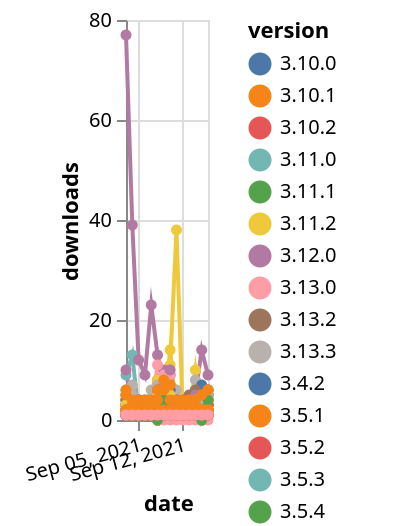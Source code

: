 {"$schema": "https://vega.github.io/schema/vega-lite/v5.json", "description": "A simple bar chart with embedded data.", "data": {"values": [{"date": "2021-09-03", "total": 2607, "delta": 1, "version": "5.26.1"}, {"date": "2021-09-04", "total": 2608, "delta": 1, "version": "5.26.1"}, {"date": "2021-09-05", "total": 2610, "delta": 2, "version": "5.26.1"}, {"date": "2021-09-06", "total": 2611, "delta": 1, "version": "5.26.1"}, {"date": "2021-09-07", "total": 2612, "delta": 1, "version": "5.26.1"}, {"date": "2021-09-08", "total": 2613, "delta": 1, "version": "5.26.1"}, {"date": "2021-09-09", "total": 2614, "delta": 1, "version": "5.26.1"}, {"date": "2021-09-10", "total": 2616, "delta": 2, "version": "5.26.1"}, {"date": "2021-09-11", "total": 2620, "delta": 4, "version": "5.26.1"}, {"date": "2021-09-12", "total": 2621, "delta": 1, "version": "5.26.1"}, {"date": "2021-09-13", "total": 2622, "delta": 1, "version": "5.26.1"}, {"date": "2021-09-14", "total": 2623, "delta": 1, "version": "5.26.1"}, {"date": "2021-09-15", "total": 2625, "delta": 2, "version": "5.26.1"}, {"date": "2021-09-16", "total": 2627, "delta": 2, "version": "5.26.1"}, {"date": "2021-09-03", "total": 1008, "delta": 4, "version": "5.25.0"}, {"date": "2021-09-04", "total": 1009, "delta": 1, "version": "5.25.0"}, {"date": "2021-09-05", "total": 1010, "delta": 1, "version": "5.25.0"}, {"date": "2021-09-06", "total": 1011, "delta": 1, "version": "5.25.0"}, {"date": "2021-09-07", "total": 1012, "delta": 1, "version": "5.25.0"}, {"date": "2021-09-08", "total": 1013, "delta": 1, "version": "5.25.0"}, {"date": "2021-09-09", "total": 1014, "delta": 1, "version": "5.25.0"}, {"date": "2021-09-10", "total": 1015, "delta": 1, "version": "5.25.0"}, {"date": "2021-09-11", "total": 1016, "delta": 1, "version": "5.25.0"}, {"date": "2021-09-12", "total": 1017, "delta": 1, "version": "5.25.0"}, {"date": "2021-09-13", "total": 1018, "delta": 1, "version": "5.25.0"}, {"date": "2021-09-14", "total": 1019, "delta": 1, "version": "5.25.0"}, {"date": "2021-09-15", "total": 1020, "delta": 1, "version": "5.25.0"}, {"date": "2021-09-16", "total": 1021, "delta": 1, "version": "5.25.0"}, {"date": "2021-09-03", "total": 258, "delta": 1, "version": "6.1.2"}, {"date": "2021-09-04", "total": 260, "delta": 2, "version": "6.1.2"}, {"date": "2021-09-05", "total": 261, "delta": 1, "version": "6.1.2"}, {"date": "2021-09-06", "total": 262, "delta": 1, "version": "6.1.2"}, {"date": "2021-09-07", "total": 263, "delta": 1, "version": "6.1.2"}, {"date": "2021-09-08", "total": 264, "delta": 1, "version": "6.1.2"}, {"date": "2021-09-09", "total": 265, "delta": 1, "version": "6.1.2"}, {"date": "2021-09-10", "total": 267, "delta": 2, "version": "6.1.2"}, {"date": "2021-09-11", "total": 268, "delta": 1, "version": "6.1.2"}, {"date": "2021-09-12", "total": 269, "delta": 1, "version": "6.1.2"}, {"date": "2021-09-13", "total": 270, "delta": 1, "version": "6.1.2"}, {"date": "2021-09-14", "total": 271, "delta": 1, "version": "6.1.2"}, {"date": "2021-09-15", "total": 272, "delta": 1, "version": "6.1.2"}, {"date": "2021-09-16", "total": 274, "delta": 2, "version": "6.1.2"}, {"date": "2021-09-03", "total": 447, "delta": 2, "version": "5.18.0"}, {"date": "2021-09-04", "total": 448, "delta": 1, "version": "5.18.0"}, {"date": "2021-09-05", "total": 449, "delta": 1, "version": "5.18.0"}, {"date": "2021-09-06", "total": 450, "delta": 1, "version": "5.18.0"}, {"date": "2021-09-07", "total": 453, "delta": 3, "version": "5.18.0"}, {"date": "2021-09-08", "total": 453, "delta": 0, "version": "5.18.0"}, {"date": "2021-09-09", "total": 455, "delta": 2, "version": "5.18.0"}, {"date": "2021-09-10", "total": 466, "delta": 11, "version": "5.18.0"}, {"date": "2021-09-11", "total": 504, "delta": 38, "version": "5.18.0"}, {"date": "2021-09-12", "total": 505, "delta": 1, "version": "5.18.0"}, {"date": "2021-09-13", "total": 506, "delta": 1, "version": "5.18.0"}, {"date": "2021-09-14", "total": 516, "delta": 10, "version": "5.18.0"}, {"date": "2021-09-15", "total": 516, "delta": 0, "version": "5.18.0"}, {"date": "2021-09-16", "total": 519, "delta": 3, "version": "5.18.0"}, {"date": "2021-09-03", "total": 499, "delta": 1, "version": "5.16.0"}, {"date": "2021-09-04", "total": 500, "delta": 1, "version": "5.16.0"}, {"date": "2021-09-05", "total": 501, "delta": 1, "version": "5.16.0"}, {"date": "2021-09-06", "total": 502, "delta": 1, "version": "5.16.0"}, {"date": "2021-09-07", "total": 503, "delta": 1, "version": "5.16.0"}, {"date": "2021-09-08", "total": 503, "delta": 0, "version": "5.16.0"}, {"date": "2021-09-09", "total": 505, "delta": 2, "version": "5.16.0"}, {"date": "2021-09-10", "total": 508, "delta": 3, "version": "5.16.0"}, {"date": "2021-09-11", "total": 509, "delta": 1, "version": "5.16.0"}, {"date": "2021-09-12", "total": 510, "delta": 1, "version": "5.16.0"}, {"date": "2021-09-13", "total": 511, "delta": 1, "version": "5.16.0"}, {"date": "2021-09-14", "total": 512, "delta": 1, "version": "5.16.0"}, {"date": "2021-09-15", "total": 512, "delta": 0, "version": "5.16.0"}, {"date": "2021-09-16", "total": 513, "delta": 1, "version": "5.16.0"}, {"date": "2021-09-03", "total": 750, "delta": 1, "version": "5.8.2"}, {"date": "2021-09-04", "total": 751, "delta": 1, "version": "5.8.2"}, {"date": "2021-09-05", "total": 752, "delta": 1, "version": "5.8.2"}, {"date": "2021-09-06", "total": 753, "delta": 1, "version": "5.8.2"}, {"date": "2021-09-07", "total": 754, "delta": 1, "version": "5.8.2"}, {"date": "2021-09-08", "total": 755, "delta": 1, "version": "5.8.2"}, {"date": "2021-09-09", "total": 756, "delta": 1, "version": "5.8.2"}, {"date": "2021-09-10", "total": 757, "delta": 1, "version": "5.8.2"}, {"date": "2021-09-11", "total": 758, "delta": 1, "version": "5.8.2"}, {"date": "2021-09-12", "total": 759, "delta": 1, "version": "5.8.2"}, {"date": "2021-09-13", "total": 760, "delta": 1, "version": "5.8.2"}, {"date": "2021-09-14", "total": 761, "delta": 1, "version": "5.8.2"}, {"date": "2021-09-15", "total": 762, "delta": 1, "version": "5.8.2"}, {"date": "2021-09-16", "total": 763, "delta": 1, "version": "5.8.2"}, {"date": "2021-09-03", "total": 1019, "delta": 4, "version": "6.2.1"}, {"date": "2021-09-04", "total": 1022, "delta": 3, "version": "6.2.1"}, {"date": "2021-09-05", "total": 1024, "delta": 2, "version": "6.2.1"}, {"date": "2021-09-06", "total": 1026, "delta": 2, "version": "6.2.1"}, {"date": "2021-09-07", "total": 1027, "delta": 1, "version": "6.2.1"}, {"date": "2021-09-08", "total": 1035, "delta": 8, "version": "6.2.1"}, {"date": "2021-09-09", "total": 1045, "delta": 10, "version": "6.2.1"}, {"date": "2021-09-10", "total": 1049, "delta": 4, "version": "6.2.1"}, {"date": "2021-09-11", "total": 1051, "delta": 2, "version": "6.2.1"}, {"date": "2021-09-12", "total": 1053, "delta": 2, "version": "6.2.1"}, {"date": "2021-09-13", "total": 1055, "delta": 2, "version": "6.2.1"}, {"date": "2021-09-14", "total": 1061, "delta": 6, "version": "6.2.1"}, {"date": "2021-09-15", "total": 1063, "delta": 2, "version": "6.2.1"}, {"date": "2021-09-16", "total": 1066, "delta": 3, "version": "6.2.1"}, {"date": "2021-09-03", "total": 4581, "delta": 2, "version": "4.4.0"}, {"date": "2021-09-04", "total": 4583, "delta": 2, "version": "4.4.0"}, {"date": "2021-09-05", "total": 4585, "delta": 2, "version": "4.4.0"}, {"date": "2021-09-06", "total": 4587, "delta": 2, "version": "4.4.0"}, {"date": "2021-09-07", "total": 4589, "delta": 2, "version": "4.4.0"}, {"date": "2021-09-08", "total": 4592, "delta": 3, "version": "4.4.0"}, {"date": "2021-09-09", "total": 4597, "delta": 5, "version": "4.4.0"}, {"date": "2021-09-10", "total": 4600, "delta": 3, "version": "4.4.0"}, {"date": "2021-09-11", "total": 4602, "delta": 2, "version": "4.4.0"}, {"date": "2021-09-12", "total": 4604, "delta": 2, "version": "4.4.0"}, {"date": "2021-09-13", "total": 4606, "delta": 2, "version": "4.4.0"}, {"date": "2021-09-14", "total": 4608, "delta": 2, "version": "4.4.0"}, {"date": "2021-09-15", "total": 4609, "delta": 1, "version": "4.4.0"}, {"date": "2021-09-16", "total": 4610, "delta": 1, "version": "4.4.0"}, {"date": "2021-09-03", "total": 2674, "delta": 2, "version": "3.7.0"}, {"date": "2021-09-04", "total": 2676, "delta": 2, "version": "3.7.0"}, {"date": "2021-09-05", "total": 2678, "delta": 2, "version": "3.7.0"}, {"date": "2021-09-06", "total": 2680, "delta": 2, "version": "3.7.0"}, {"date": "2021-09-07", "total": 2682, "delta": 2, "version": "3.7.0"}, {"date": "2021-09-08", "total": 2684, "delta": 2, "version": "3.7.0"}, {"date": "2021-09-09", "total": 2688, "delta": 4, "version": "3.7.0"}, {"date": "2021-09-10", "total": 2690, "delta": 2, "version": "3.7.0"}, {"date": "2021-09-11", "total": 2692, "delta": 2, "version": "3.7.0"}, {"date": "2021-09-12", "total": 2694, "delta": 2, "version": "3.7.0"}, {"date": "2021-09-13", "total": 2696, "delta": 2, "version": "3.7.0"}, {"date": "2021-09-14", "total": 2698, "delta": 2, "version": "3.7.0"}, {"date": "2021-09-15", "total": 2699, "delta": 1, "version": "3.7.0"}, {"date": "2021-09-16", "total": 2702, "delta": 3, "version": "3.7.0"}, {"date": "2021-09-03", "total": 3570, "delta": 2, "version": "4.2.0"}, {"date": "2021-09-04", "total": 3572, "delta": 2, "version": "4.2.0"}, {"date": "2021-09-05", "total": 3574, "delta": 2, "version": "4.2.0"}, {"date": "2021-09-06", "total": 3576, "delta": 2, "version": "4.2.0"}, {"date": "2021-09-07", "total": 3578, "delta": 2, "version": "4.2.0"}, {"date": "2021-09-08", "total": 3581, "delta": 3, "version": "4.2.0"}, {"date": "2021-09-09", "total": 3586, "delta": 5, "version": "4.2.0"}, {"date": "2021-09-10", "total": 3588, "delta": 2, "version": "4.2.0"}, {"date": "2021-09-11", "total": 3590, "delta": 2, "version": "4.2.0"}, {"date": "2021-09-12", "total": 3592, "delta": 2, "version": "4.2.0"}, {"date": "2021-09-13", "total": 3594, "delta": 2, "version": "4.2.0"}, {"date": "2021-09-14", "total": 3596, "delta": 2, "version": "4.2.0"}, {"date": "2021-09-15", "total": 3597, "delta": 1, "version": "4.2.0"}, {"date": "2021-09-16", "total": 3598, "delta": 1, "version": "4.2.0"}, {"date": "2021-09-03", "total": 3231, "delta": 2, "version": "4.5.0"}, {"date": "2021-09-04", "total": 3233, "delta": 2, "version": "4.5.0"}, {"date": "2021-09-05", "total": 3235, "delta": 2, "version": "4.5.0"}, {"date": "2021-09-06", "total": 3237, "delta": 2, "version": "4.5.0"}, {"date": "2021-09-07", "total": 3239, "delta": 2, "version": "4.5.0"}, {"date": "2021-09-08", "total": 3243, "delta": 4, "version": "4.5.0"}, {"date": "2021-09-09", "total": 3247, "delta": 4, "version": "4.5.0"}, {"date": "2021-09-10", "total": 3249, "delta": 2, "version": "4.5.0"}, {"date": "2021-09-11", "total": 3251, "delta": 2, "version": "4.5.0"}, {"date": "2021-09-12", "total": 3253, "delta": 2, "version": "4.5.0"}, {"date": "2021-09-13", "total": 3255, "delta": 2, "version": "4.5.0"}, {"date": "2021-09-14", "total": 3257, "delta": 2, "version": "4.5.0"}, {"date": "2021-09-15", "total": 3259, "delta": 2, "version": "4.5.0"}, {"date": "2021-09-16", "total": 3261, "delta": 2, "version": "4.5.0"}, {"date": "2021-09-03", "total": 199, "delta": 1, "version": "5.19.1"}, {"date": "2021-09-04", "total": 200, "delta": 1, "version": "5.19.1"}, {"date": "2021-09-05", "total": 201, "delta": 1, "version": "5.19.1"}, {"date": "2021-09-06", "total": 202, "delta": 1, "version": "5.19.1"}, {"date": "2021-09-07", "total": 203, "delta": 1, "version": "5.19.1"}, {"date": "2021-09-08", "total": 203, "delta": 0, "version": "5.19.1"}, {"date": "2021-09-09", "total": 205, "delta": 2, "version": "5.19.1"}, {"date": "2021-09-10", "total": 207, "delta": 2, "version": "5.19.1"}, {"date": "2021-09-11", "total": 208, "delta": 1, "version": "5.19.1"}, {"date": "2021-09-12", "total": 209, "delta": 1, "version": "5.19.1"}, {"date": "2021-09-13", "total": 210, "delta": 1, "version": "5.19.1"}, {"date": "2021-09-14", "total": 211, "delta": 1, "version": "5.19.1"}, {"date": "2021-09-15", "total": 211, "delta": 0, "version": "5.19.1"}, {"date": "2021-09-16", "total": 212, "delta": 1, "version": "5.19.1"}, {"date": "2021-09-03", "total": 4719, "delta": 2, "version": "5.1.4"}, {"date": "2021-09-04", "total": 4723, "delta": 4, "version": "5.1.4"}, {"date": "2021-09-05", "total": 4726, "delta": 3, "version": "5.1.4"}, {"date": "2021-09-06", "total": 4728, "delta": 2, "version": "5.1.4"}, {"date": "2021-09-07", "total": 4730, "delta": 2, "version": "5.1.4"}, {"date": "2021-09-08", "total": 4737, "delta": 7, "version": "5.1.4"}, {"date": "2021-09-09", "total": 4743, "delta": 6, "version": "5.1.4"}, {"date": "2021-09-10", "total": 4745, "delta": 2, "version": "5.1.4"}, {"date": "2021-09-11", "total": 4747, "delta": 2, "version": "5.1.4"}, {"date": "2021-09-12", "total": 4749, "delta": 2, "version": "5.1.4"}, {"date": "2021-09-13", "total": 4751, "delta": 2, "version": "5.1.4"}, {"date": "2021-09-14", "total": 4754, "delta": 3, "version": "5.1.4"}, {"date": "2021-09-15", "total": 4756, "delta": 2, "version": "5.1.4"}, {"date": "2021-09-16", "total": 4762, "delta": 6, "version": "5.1.4"}, {"date": "2021-09-03", "total": 5608, "delta": 5, "version": "3.8.0"}, {"date": "2021-09-04", "total": 5612, "delta": 4, "version": "3.8.0"}, {"date": "2021-09-05", "total": 5616, "delta": 4, "version": "3.8.0"}, {"date": "2021-09-06", "total": 5620, "delta": 4, "version": "3.8.0"}, {"date": "2021-09-07", "total": 5624, "delta": 4, "version": "3.8.0"}, {"date": "2021-09-08", "total": 5628, "delta": 4, "version": "3.8.0"}, {"date": "2021-09-09", "total": 5636, "delta": 8, "version": "3.8.0"}, {"date": "2021-09-10", "total": 5640, "delta": 4, "version": "3.8.0"}, {"date": "2021-09-11", "total": 5644, "delta": 4, "version": "3.8.0"}, {"date": "2021-09-12", "total": 5648, "delta": 4, "version": "3.8.0"}, {"date": "2021-09-13", "total": 5652, "delta": 4, "version": "3.8.0"}, {"date": "2021-09-14", "total": 5656, "delta": 4, "version": "3.8.0"}, {"date": "2021-09-15", "total": 5658, "delta": 2, "version": "3.8.0"}, {"date": "2021-09-16", "total": 5664, "delta": 6, "version": "3.8.0"}, {"date": "2021-09-03", "total": 199, "delta": 1, "version": "5.24.1"}, {"date": "2021-09-04", "total": 200, "delta": 1, "version": "5.24.1"}, {"date": "2021-09-05", "total": 201, "delta": 1, "version": "5.24.1"}, {"date": "2021-09-06", "total": 202, "delta": 1, "version": "5.24.1"}, {"date": "2021-09-07", "total": 203, "delta": 1, "version": "5.24.1"}, {"date": "2021-09-08", "total": 204, "delta": 1, "version": "5.24.1"}, {"date": "2021-09-09", "total": 205, "delta": 1, "version": "5.24.1"}, {"date": "2021-09-10", "total": 206, "delta": 1, "version": "5.24.1"}, {"date": "2021-09-11", "total": 207, "delta": 1, "version": "5.24.1"}, {"date": "2021-09-12", "total": 208, "delta": 1, "version": "5.24.1"}, {"date": "2021-09-13", "total": 209, "delta": 1, "version": "5.24.1"}, {"date": "2021-09-14", "total": 210, "delta": 1, "version": "5.24.1"}, {"date": "2021-09-15", "total": 211, "delta": 1, "version": "5.24.1"}, {"date": "2021-09-16", "total": 212, "delta": 1, "version": "5.24.1"}, {"date": "2021-09-03", "total": 8637, "delta": 2, "version": "3.11.2"}, {"date": "2021-09-04", "total": 8639, "delta": 2, "version": "3.11.2"}, {"date": "2021-09-05", "total": 8641, "delta": 2, "version": "3.11.2"}, {"date": "2021-09-06", "total": 8643, "delta": 2, "version": "3.11.2"}, {"date": "2021-09-07", "total": 8646, "delta": 3, "version": "3.11.2"}, {"date": "2021-09-08", "total": 8654, "delta": 8, "version": "3.11.2"}, {"date": "2021-09-09", "total": 8661, "delta": 7, "version": "3.11.2"}, {"date": "2021-09-10", "total": 8663, "delta": 2, "version": "3.11.2"}, {"date": "2021-09-11", "total": 8665, "delta": 2, "version": "3.11.2"}, {"date": "2021-09-12", "total": 8667, "delta": 2, "version": "3.11.2"}, {"date": "2021-09-13", "total": 8669, "delta": 2, "version": "3.11.2"}, {"date": "2021-09-14", "total": 8671, "delta": 2, "version": "3.11.2"}, {"date": "2021-09-15", "total": 8673, "delta": 2, "version": "3.11.2"}, {"date": "2021-09-16", "total": 8677, "delta": 4, "version": "3.11.2"}, {"date": "2021-09-03", "total": 760, "delta": 3, "version": "6.1.1"}, {"date": "2021-09-04", "total": 762, "delta": 2, "version": "6.1.1"}, {"date": "2021-09-05", "total": 763, "delta": 1, "version": "6.1.1"}, {"date": "2021-09-06", "total": 764, "delta": 1, "version": "6.1.1"}, {"date": "2021-09-07", "total": 767, "delta": 3, "version": "6.1.1"}, {"date": "2021-09-08", "total": 769, "delta": 2, "version": "6.1.1"}, {"date": "2021-09-09", "total": 770, "delta": 1, "version": "6.1.1"}, {"date": "2021-09-10", "total": 771, "delta": 1, "version": "6.1.1"}, {"date": "2021-09-11", "total": 772, "delta": 1, "version": "6.1.1"}, {"date": "2021-09-12", "total": 773, "delta": 1, "version": "6.1.1"}, {"date": "2021-09-13", "total": 774, "delta": 1, "version": "6.1.1"}, {"date": "2021-09-14", "total": 775, "delta": 1, "version": "6.1.1"}, {"date": "2021-09-15", "total": 776, "delta": 1, "version": "6.1.1"}, {"date": "2021-09-16", "total": 778, "delta": 2, "version": "6.1.1"}, {"date": "2021-09-03", "total": 5589, "delta": 3, "version": "3.8.2"}, {"date": "2021-09-04", "total": 5591, "delta": 2, "version": "3.8.2"}, {"date": "2021-09-05", "total": 5593, "delta": 2, "version": "3.8.2"}, {"date": "2021-09-06", "total": 5595, "delta": 2, "version": "3.8.2"}, {"date": "2021-09-07", "total": 5597, "delta": 2, "version": "3.8.2"}, {"date": "2021-09-08", "total": 5600, "delta": 3, "version": "3.8.2"}, {"date": "2021-09-09", "total": 5605, "delta": 5, "version": "3.8.2"}, {"date": "2021-09-10", "total": 5607, "delta": 2, "version": "3.8.2"}, {"date": "2021-09-11", "total": 5609, "delta": 2, "version": "3.8.2"}, {"date": "2021-09-12", "total": 5611, "delta": 2, "version": "3.8.2"}, {"date": "2021-09-13", "total": 5613, "delta": 2, "version": "3.8.2"}, {"date": "2021-09-14", "total": 5615, "delta": 2, "version": "3.8.2"}, {"date": "2021-09-15", "total": 5616, "delta": 1, "version": "3.8.2"}, {"date": "2021-09-16", "total": 5621, "delta": 5, "version": "3.8.2"}, {"date": "2021-09-03", "total": 4511, "delta": 2, "version": "5.2.2"}, {"date": "2021-09-04", "total": 4513, "delta": 2, "version": "5.2.2"}, {"date": "2021-09-05", "total": 4515, "delta": 2, "version": "5.2.2"}, {"date": "2021-09-06", "total": 4517, "delta": 2, "version": "5.2.2"}, {"date": "2021-09-07", "total": 4519, "delta": 2, "version": "5.2.2"}, {"date": "2021-09-08", "total": 4522, "delta": 3, "version": "5.2.2"}, {"date": "2021-09-09", "total": 4525, "delta": 3, "version": "5.2.2"}, {"date": "2021-09-10", "total": 4527, "delta": 2, "version": "5.2.2"}, {"date": "2021-09-11", "total": 4529, "delta": 2, "version": "5.2.2"}, {"date": "2021-09-12", "total": 4531, "delta": 2, "version": "5.2.2"}, {"date": "2021-09-13", "total": 4533, "delta": 2, "version": "5.2.2"}, {"date": "2021-09-14", "total": 4535, "delta": 2, "version": "5.2.2"}, {"date": "2021-09-15", "total": 4537, "delta": 2, "version": "5.2.2"}, {"date": "2021-09-16", "total": 4540, "delta": 3, "version": "5.2.2"}, {"date": "2021-09-03", "total": 3911, "delta": 2, "version": "3.10.2"}, {"date": "2021-09-04", "total": 3913, "delta": 2, "version": "3.10.2"}, {"date": "2021-09-05", "total": 3915, "delta": 2, "version": "3.10.2"}, {"date": "2021-09-06", "total": 3917, "delta": 2, "version": "3.10.2"}, {"date": "2021-09-07", "total": 3919, "delta": 2, "version": "3.10.2"}, {"date": "2021-09-08", "total": 3923, "delta": 4, "version": "3.10.2"}, {"date": "2021-09-09", "total": 3927, "delta": 4, "version": "3.10.2"}, {"date": "2021-09-10", "total": 3929, "delta": 2, "version": "3.10.2"}, {"date": "2021-09-11", "total": 3931, "delta": 2, "version": "3.10.2"}, {"date": "2021-09-12", "total": 3933, "delta": 2, "version": "3.10.2"}, {"date": "2021-09-13", "total": 3935, "delta": 2, "version": "3.10.2"}, {"date": "2021-09-14", "total": 3937, "delta": 2, "version": "3.10.2"}, {"date": "2021-09-15", "total": 3939, "delta": 2, "version": "3.10.2"}, {"date": "2021-09-16", "total": 3940, "delta": 1, "version": "3.10.2"}, {"date": "2021-09-03", "total": 726, "delta": 1, "version": "5.17.0"}, {"date": "2021-09-04", "total": 727, "delta": 1, "version": "5.17.0"}, {"date": "2021-09-05", "total": 728, "delta": 1, "version": "5.17.0"}, {"date": "2021-09-06", "total": 729, "delta": 1, "version": "5.17.0"}, {"date": "2021-09-07", "total": 730, "delta": 1, "version": "5.17.0"}, {"date": "2021-09-08", "total": 730, "delta": 0, "version": "5.17.0"}, {"date": "2021-09-09", "total": 732, "delta": 2, "version": "5.17.0"}, {"date": "2021-09-10", "total": 734, "delta": 2, "version": "5.17.0"}, {"date": "2021-09-11", "total": 735, "delta": 1, "version": "5.17.0"}, {"date": "2021-09-12", "total": 736, "delta": 1, "version": "5.17.0"}, {"date": "2021-09-13", "total": 737, "delta": 1, "version": "5.17.0"}, {"date": "2021-09-14", "total": 738, "delta": 1, "version": "5.17.0"}, {"date": "2021-09-15", "total": 738, "delta": 0, "version": "5.17.0"}, {"date": "2021-09-16", "total": 739, "delta": 1, "version": "5.17.0"}, {"date": "2021-09-03", "total": 7822, "delta": 2, "version": "5.1.5"}, {"date": "2021-09-04", "total": 7824, "delta": 2, "version": "5.1.5"}, {"date": "2021-09-05", "total": 7826, "delta": 2, "version": "5.1.5"}, {"date": "2021-09-06", "total": 7828, "delta": 2, "version": "5.1.5"}, {"date": "2021-09-07", "total": 7830, "delta": 2, "version": "5.1.5"}, {"date": "2021-09-08", "total": 7834, "delta": 4, "version": "5.1.5"}, {"date": "2021-09-09", "total": 7838, "delta": 4, "version": "5.1.5"}, {"date": "2021-09-10", "total": 7840, "delta": 2, "version": "5.1.5"}, {"date": "2021-09-11", "total": 7842, "delta": 2, "version": "5.1.5"}, {"date": "2021-09-12", "total": 7844, "delta": 2, "version": "5.1.5"}, {"date": "2021-09-13", "total": 7846, "delta": 2, "version": "5.1.5"}, {"date": "2021-09-14", "total": 7848, "delta": 2, "version": "5.1.5"}, {"date": "2021-09-15", "total": 7850, "delta": 2, "version": "5.1.5"}, {"date": "2021-09-16", "total": 7855, "delta": 5, "version": "5.1.5"}, {"date": "2021-09-03", "total": 5010, "delta": 3, "version": "3.12.0"}, {"date": "2021-09-04", "total": 5015, "delta": 5, "version": "3.12.0"}, {"date": "2021-09-05", "total": 5018, "delta": 3, "version": "3.12.0"}, {"date": "2021-09-06", "total": 5020, "delta": 2, "version": "3.12.0"}, {"date": "2021-09-07", "total": 5023, "delta": 3, "version": "3.12.0"}, {"date": "2021-09-08", "total": 5029, "delta": 6, "version": "3.12.0"}, {"date": "2021-09-09", "total": 5035, "delta": 6, "version": "3.12.0"}, {"date": "2021-09-10", "total": 5039, "delta": 4, "version": "3.12.0"}, {"date": "2021-09-11", "total": 5041, "delta": 2, "version": "3.12.0"}, {"date": "2021-09-12", "total": 5044, "delta": 3, "version": "3.12.0"}, {"date": "2021-09-13", "total": 5047, "delta": 3, "version": "3.12.0"}, {"date": "2021-09-14", "total": 5051, "delta": 4, "version": "3.12.0"}, {"date": "2021-09-15", "total": 5053, "delta": 2, "version": "3.12.0"}, {"date": "2021-09-16", "total": 5054, "delta": 1, "version": "3.12.0"}, {"date": "2021-09-03", "total": 162, "delta": 1, "version": "5.11.0"}, {"date": "2021-09-04", "total": 163, "delta": 1, "version": "5.11.0"}, {"date": "2021-09-05", "total": 164, "delta": 1, "version": "5.11.0"}, {"date": "2021-09-06", "total": 165, "delta": 1, "version": "5.11.0"}, {"date": "2021-09-07", "total": 166, "delta": 1, "version": "5.11.0"}, {"date": "2021-09-08", "total": 166, "delta": 0, "version": "5.11.0"}, {"date": "2021-09-09", "total": 167, "delta": 1, "version": "5.11.0"}, {"date": "2021-09-10", "total": 168, "delta": 1, "version": "5.11.0"}, {"date": "2021-09-11", "total": 169, "delta": 1, "version": "5.11.0"}, {"date": "2021-09-12", "total": 170, "delta": 1, "version": "5.11.0"}, {"date": "2021-09-13", "total": 171, "delta": 1, "version": "5.11.0"}, {"date": "2021-09-14", "total": 172, "delta": 1, "version": "5.11.0"}, {"date": "2021-09-15", "total": 172, "delta": 0, "version": "5.11.0"}, {"date": "2021-09-16", "total": 173, "delta": 1, "version": "5.11.0"}, {"date": "2021-09-03", "total": 4274, "delta": 3, "version": "4.3.1"}, {"date": "2021-09-04", "total": 4277, "delta": 3, "version": "4.3.1"}, {"date": "2021-09-05", "total": 4279, "delta": 2, "version": "4.3.1"}, {"date": "2021-09-06", "total": 4281, "delta": 2, "version": "4.3.1"}, {"date": "2021-09-07", "total": 4283, "delta": 2, "version": "4.3.1"}, {"date": "2021-09-08", "total": 4286, "delta": 3, "version": "4.3.1"}, {"date": "2021-09-09", "total": 4291, "delta": 5, "version": "4.3.1"}, {"date": "2021-09-10", "total": 4293, "delta": 2, "version": "4.3.1"}, {"date": "2021-09-11", "total": 4295, "delta": 2, "version": "4.3.1"}, {"date": "2021-09-12", "total": 4297, "delta": 2, "version": "4.3.1"}, {"date": "2021-09-13", "total": 4299, "delta": 2, "version": "4.3.1"}, {"date": "2021-09-14", "total": 4301, "delta": 2, "version": "4.3.1"}, {"date": "2021-09-15", "total": 4302, "delta": 1, "version": "4.3.1"}, {"date": "2021-09-16", "total": 4303, "delta": 1, "version": "4.3.1"}, {"date": "2021-09-03", "total": 4525, "delta": 3, "version": "5.20.1"}, {"date": "2021-09-04", "total": 4528, "delta": 3, "version": "5.20.1"}, {"date": "2021-09-05", "total": 4529, "delta": 1, "version": "5.20.1"}, {"date": "2021-09-06", "total": 4531, "delta": 2, "version": "5.20.1"}, {"date": "2021-09-07", "total": 4532, "delta": 1, "version": "5.20.1"}, {"date": "2021-09-08", "total": 4534, "delta": 2, "version": "5.20.1"}, {"date": "2021-09-09", "total": 4535, "delta": 1, "version": "5.20.1"}, {"date": "2021-09-10", "total": 4542, "delta": 7, "version": "5.20.1"}, {"date": "2021-09-11", "total": 4543, "delta": 1, "version": "5.20.1"}, {"date": "2021-09-12", "total": 4545, "delta": 2, "version": "5.20.1"}, {"date": "2021-09-13", "total": 4546, "delta": 1, "version": "5.20.1"}, {"date": "2021-09-14", "total": 4548, "delta": 2, "version": "5.20.1"}, {"date": "2021-09-15", "total": 4550, "delta": 2, "version": "5.20.1"}, {"date": "2021-09-16", "total": 4554, "delta": 4, "version": "5.20.1"}, {"date": "2021-09-03", "total": 1751, "delta": 5, "version": "6.4.1"}, {"date": "2021-09-04", "total": 1756, "delta": 5, "version": "6.4.1"}, {"date": "2021-09-05", "total": 1758, "delta": 2, "version": "6.4.1"}, {"date": "2021-09-06", "total": 1759, "delta": 1, "version": "6.4.1"}, {"date": "2021-09-07", "total": 1762, "delta": 3, "version": "6.4.1"}, {"date": "2021-09-08", "total": 1766, "delta": 4, "version": "6.4.1"}, {"date": "2021-09-09", "total": 1768, "delta": 2, "version": "6.4.1"}, {"date": "2021-09-10", "total": 1771, "delta": 3, "version": "6.4.1"}, {"date": "2021-09-11", "total": 1777, "delta": 6, "version": "6.4.1"}, {"date": "2021-09-12", "total": 1778, "delta": 1, "version": "6.4.1"}, {"date": "2021-09-13", "total": 1779, "delta": 1, "version": "6.4.1"}, {"date": "2021-09-14", "total": 1787, "delta": 8, "version": "6.4.1"}, {"date": "2021-09-15", "total": 1791, "delta": 4, "version": "6.4.1"}, {"date": "2021-09-16", "total": 1795, "delta": 4, "version": "6.4.1"}, {"date": "2021-09-03", "total": 2538, "delta": 2, "version": "3.5.1"}, {"date": "2021-09-04", "total": 2540, "delta": 2, "version": "3.5.1"}, {"date": "2021-09-05", "total": 2542, "delta": 2, "version": "3.5.1"}, {"date": "2021-09-06", "total": 2544, "delta": 2, "version": "3.5.1"}, {"date": "2021-09-07", "total": 2546, "delta": 2, "version": "3.5.1"}, {"date": "2021-09-08", "total": 2547, "delta": 1, "version": "3.5.1"}, {"date": "2021-09-09", "total": 2551, "delta": 4, "version": "3.5.1"}, {"date": "2021-09-10", "total": 2553, "delta": 2, "version": "3.5.1"}, {"date": "2021-09-11", "total": 2555, "delta": 2, "version": "3.5.1"}, {"date": "2021-09-12", "total": 2557, "delta": 2, "version": "3.5.1"}, {"date": "2021-09-13", "total": 2559, "delta": 2, "version": "3.5.1"}, {"date": "2021-09-14", "total": 2561, "delta": 2, "version": "3.5.1"}, {"date": "2021-09-15", "total": 2562, "delta": 1, "version": "3.5.1"}, {"date": "2021-09-16", "total": 2565, "delta": 3, "version": "3.5.1"}, {"date": "2021-09-03", "total": 774, "delta": 1, "version": "5.32.1"}, {"date": "2021-09-04", "total": 775, "delta": 1, "version": "5.32.1"}, {"date": "2021-09-05", "total": 776, "delta": 1, "version": "5.32.1"}, {"date": "2021-09-06", "total": 777, "delta": 1, "version": "5.32.1"}, {"date": "2021-09-07", "total": 778, "delta": 1, "version": "5.32.1"}, {"date": "2021-09-08", "total": 778, "delta": 0, "version": "5.32.1"}, {"date": "2021-09-09", "total": 779, "delta": 1, "version": "5.32.1"}, {"date": "2021-09-10", "total": 780, "delta": 1, "version": "5.32.1"}, {"date": "2021-09-11", "total": 781, "delta": 1, "version": "5.32.1"}, {"date": "2021-09-12", "total": 782, "delta": 1, "version": "5.32.1"}, {"date": "2021-09-13", "total": 783, "delta": 1, "version": "5.32.1"}, {"date": "2021-09-14", "total": 784, "delta": 1, "version": "5.32.1"}, {"date": "2021-09-15", "total": 784, "delta": 0, "version": "5.32.1"}, {"date": "2021-09-16", "total": 785, "delta": 1, "version": "5.32.1"}, {"date": "2021-09-03", "total": 443, "delta": 1, "version": "5.12.3"}, {"date": "2021-09-04", "total": 444, "delta": 1, "version": "5.12.3"}, {"date": "2021-09-05", "total": 446, "delta": 2, "version": "5.12.3"}, {"date": "2021-09-06", "total": 447, "delta": 1, "version": "5.12.3"}, {"date": "2021-09-07", "total": 448, "delta": 1, "version": "5.12.3"}, {"date": "2021-09-08", "total": 448, "delta": 0, "version": "5.12.3"}, {"date": "2021-09-09", "total": 450, "delta": 2, "version": "5.12.3"}, {"date": "2021-09-10", "total": 452, "delta": 2, "version": "5.12.3"}, {"date": "2021-09-11", "total": 453, "delta": 1, "version": "5.12.3"}, {"date": "2021-09-12", "total": 454, "delta": 1, "version": "5.12.3"}, {"date": "2021-09-13", "total": 455, "delta": 1, "version": "5.12.3"}, {"date": "2021-09-14", "total": 456, "delta": 1, "version": "5.12.3"}, {"date": "2021-09-15", "total": 456, "delta": 0, "version": "5.12.3"}, {"date": "2021-09-16", "total": 457, "delta": 1, "version": "5.12.3"}, {"date": "2021-09-03", "total": 2228, "delta": 2, "version": "5.6.0"}, {"date": "2021-09-04", "total": 2231, "delta": 3, "version": "5.6.0"}, {"date": "2021-09-05", "total": 2232, "delta": 1, "version": "5.6.0"}, {"date": "2021-09-06", "total": 2233, "delta": 1, "version": "5.6.0"}, {"date": "2021-09-07", "total": 2234, "delta": 1, "version": "5.6.0"}, {"date": "2021-09-08", "total": 2235, "delta": 1, "version": "5.6.0"}, {"date": "2021-09-09", "total": 2236, "delta": 1, "version": "5.6.0"}, {"date": "2021-09-10", "total": 2238, "delta": 2, "version": "5.6.0"}, {"date": "2021-09-11", "total": 2239, "delta": 1, "version": "5.6.0"}, {"date": "2021-09-12", "total": 2240, "delta": 1, "version": "5.6.0"}, {"date": "2021-09-13", "total": 2241, "delta": 1, "version": "5.6.0"}, {"date": "2021-09-14", "total": 2242, "delta": 1, "version": "5.6.0"}, {"date": "2021-09-15", "total": 2243, "delta": 1, "version": "5.6.0"}, {"date": "2021-09-16", "total": 2245, "delta": 2, "version": "5.6.0"}, {"date": "2021-09-03", "total": 3270, "delta": 2, "version": "3.4.2"}, {"date": "2021-09-04", "total": 3272, "delta": 2, "version": "3.4.2"}, {"date": "2021-09-05", "total": 3274, "delta": 2, "version": "3.4.2"}, {"date": "2021-09-06", "total": 3276, "delta": 2, "version": "3.4.2"}, {"date": "2021-09-07", "total": 3278, "delta": 2, "version": "3.4.2"}, {"date": "2021-09-08", "total": 3281, "delta": 3, "version": "3.4.2"}, {"date": "2021-09-09", "total": 3286, "delta": 5, "version": "3.4.2"}, {"date": "2021-09-10", "total": 3288, "delta": 2, "version": "3.4.2"}, {"date": "2021-09-11", "total": 3290, "delta": 2, "version": "3.4.2"}, {"date": "2021-09-12", "total": 3293, "delta": 3, "version": "3.4.2"}, {"date": "2021-09-13", "total": 3295, "delta": 2, "version": "3.4.2"}, {"date": "2021-09-14", "total": 3297, "delta": 2, "version": "3.4.2"}, {"date": "2021-09-15", "total": 3298, "delta": 1, "version": "3.4.2"}, {"date": "2021-09-16", "total": 3303, "delta": 5, "version": "3.4.2"}, {"date": "2021-09-03", "total": 3195, "delta": 3, "version": "3.5.4"}, {"date": "2021-09-04", "total": 3197, "delta": 2, "version": "3.5.4"}, {"date": "2021-09-05", "total": 3199, "delta": 2, "version": "3.5.4"}, {"date": "2021-09-06", "total": 3201, "delta": 2, "version": "3.5.4"}, {"date": "2021-09-07", "total": 3203, "delta": 2, "version": "3.5.4"}, {"date": "2021-09-08", "total": 3206, "delta": 3, "version": "3.5.4"}, {"date": "2021-09-09", "total": 3211, "delta": 5, "version": "3.5.4"}, {"date": "2021-09-10", "total": 3213, "delta": 2, "version": "3.5.4"}, {"date": "2021-09-11", "total": 3215, "delta": 2, "version": "3.5.4"}, {"date": "2021-09-12", "total": 3217, "delta": 2, "version": "3.5.4"}, {"date": "2021-09-13", "total": 3219, "delta": 2, "version": "3.5.4"}, {"date": "2021-09-14", "total": 3221, "delta": 2, "version": "3.5.4"}, {"date": "2021-09-15", "total": 3222, "delta": 1, "version": "3.5.4"}, {"date": "2021-09-16", "total": 3227, "delta": 5, "version": "3.5.4"}, {"date": "2021-09-03", "total": 284, "delta": 1, "version": "5.20.0"}, {"date": "2021-09-04", "total": 285, "delta": 1, "version": "5.20.0"}, {"date": "2021-09-05", "total": 286, "delta": 1, "version": "5.20.0"}, {"date": "2021-09-06", "total": 287, "delta": 1, "version": "5.20.0"}, {"date": "2021-09-07", "total": 288, "delta": 1, "version": "5.20.0"}, {"date": "2021-09-08", "total": 289, "delta": 1, "version": "5.20.0"}, {"date": "2021-09-09", "total": 290, "delta": 1, "version": "5.20.0"}, {"date": "2021-09-10", "total": 292, "delta": 2, "version": "5.20.0"}, {"date": "2021-09-11", "total": 293, "delta": 1, "version": "5.20.0"}, {"date": "2021-09-12", "total": 294, "delta": 1, "version": "5.20.0"}, {"date": "2021-09-13", "total": 295, "delta": 1, "version": "5.20.0"}, {"date": "2021-09-14", "total": 296, "delta": 1, "version": "5.20.0"}, {"date": "2021-09-15", "total": 297, "delta": 1, "version": "5.20.0"}, {"date": "2021-09-16", "total": 298, "delta": 1, "version": "5.20.0"}, {"date": "2021-09-03", "total": 615, "delta": 6, "version": "6.5.3"}, {"date": "2021-09-04", "total": 616, "delta": 1, "version": "6.5.3"}, {"date": "2021-09-05", "total": 617, "delta": 1, "version": "6.5.3"}, {"date": "2021-09-06", "total": 618, "delta": 1, "version": "6.5.3"}, {"date": "2021-09-07", "total": 619, "delta": 1, "version": "6.5.3"}, {"date": "2021-09-08", "total": 620, "delta": 1, "version": "6.5.3"}, {"date": "2021-09-09", "total": 621, "delta": 1, "version": "6.5.3"}, {"date": "2021-09-10", "total": 622, "delta": 1, "version": "6.5.3"}, {"date": "2021-09-11", "total": 624, "delta": 2, "version": "6.5.3"}, {"date": "2021-09-12", "total": 625, "delta": 1, "version": "6.5.3"}, {"date": "2021-09-13", "total": 626, "delta": 1, "version": "6.5.3"}, {"date": "2021-09-14", "total": 628, "delta": 2, "version": "6.5.3"}, {"date": "2021-09-15", "total": 629, "delta": 1, "version": "6.5.3"}, {"date": "2021-09-16", "total": 630, "delta": 1, "version": "6.5.3"}, {"date": "2021-09-03", "total": 364, "delta": 1, "version": "5.26.0"}, {"date": "2021-09-04", "total": 367, "delta": 3, "version": "5.26.0"}, {"date": "2021-09-05", "total": 368, "delta": 1, "version": "5.26.0"}, {"date": "2021-09-06", "total": 369, "delta": 1, "version": "5.26.0"}, {"date": "2021-09-07", "total": 370, "delta": 1, "version": "5.26.0"}, {"date": "2021-09-08", "total": 372, "delta": 2, "version": "5.26.0"}, {"date": "2021-09-09", "total": 374, "delta": 2, "version": "5.26.0"}, {"date": "2021-09-10", "total": 388, "delta": 14, "version": "5.26.0"}, {"date": "2021-09-11", "total": 389, "delta": 1, "version": "5.26.0"}, {"date": "2021-09-12", "total": 390, "delta": 1, "version": "5.26.0"}, {"date": "2021-09-13", "total": 391, "delta": 1, "version": "5.26.0"}, {"date": "2021-09-14", "total": 392, "delta": 1, "version": "5.26.0"}, {"date": "2021-09-15", "total": 393, "delta": 1, "version": "5.26.0"}, {"date": "2021-09-16", "total": 394, "delta": 1, "version": "5.26.0"}, {"date": "2021-09-03", "total": 311, "delta": 2, "version": "6.6.0"}, {"date": "2021-09-04", "total": 313, "delta": 2, "version": "6.6.0"}, {"date": "2021-09-05", "total": 314, "delta": 1, "version": "6.6.0"}, {"date": "2021-09-06", "total": 315, "delta": 1, "version": "6.6.0"}, {"date": "2021-09-07", "total": 316, "delta": 1, "version": "6.6.0"}, {"date": "2021-09-08", "total": 317, "delta": 1, "version": "6.6.0"}, {"date": "2021-09-09", "total": 318, "delta": 1, "version": "6.6.0"}, {"date": "2021-09-10", "total": 319, "delta": 1, "version": "6.6.0"}, {"date": "2021-09-11", "total": 320, "delta": 1, "version": "6.6.0"}, {"date": "2021-09-12", "total": 321, "delta": 1, "version": "6.6.0"}, {"date": "2021-09-13", "total": 322, "delta": 1, "version": "6.6.0"}, {"date": "2021-09-14", "total": 323, "delta": 1, "version": "6.6.0"}, {"date": "2021-09-15", "total": 324, "delta": 1, "version": "6.6.0"}, {"date": "2021-09-16", "total": 325, "delta": 1, "version": "6.6.0"}, {"date": "2021-09-03", "total": 3818, "delta": 2, "version": "3.11.1"}, {"date": "2021-09-04", "total": 3820, "delta": 2, "version": "3.11.1"}, {"date": "2021-09-05", "total": 3822, "delta": 2, "version": "3.11.1"}, {"date": "2021-09-06", "total": 3824, "delta": 2, "version": "3.11.1"}, {"date": "2021-09-07", "total": 3826, "delta": 2, "version": "3.11.1"}, {"date": "2021-09-08", "total": 3832, "delta": 6, "version": "3.11.1"}, {"date": "2021-09-09", "total": 3838, "delta": 6, "version": "3.11.1"}, {"date": "2021-09-10", "total": 3840, "delta": 2, "version": "3.11.1"}, {"date": "2021-09-11", "total": 3842, "delta": 2, "version": "3.11.1"}, {"date": "2021-09-12", "total": 3844, "delta": 2, "version": "3.11.1"}, {"date": "2021-09-13", "total": 3846, "delta": 2, "version": "3.11.1"}, {"date": "2021-09-14", "total": 3848, "delta": 2, "version": "3.11.1"}, {"date": "2021-09-15", "total": 3850, "delta": 2, "version": "3.11.1"}, {"date": "2021-09-16", "total": 3851, "delta": 1, "version": "3.11.1"}, {"date": "2021-09-03", "total": 2550, "delta": 2, "version": "3.5.3"}, {"date": "2021-09-04", "total": 2552, "delta": 2, "version": "3.5.3"}, {"date": "2021-09-05", "total": 2554, "delta": 2, "version": "3.5.3"}, {"date": "2021-09-06", "total": 2556, "delta": 2, "version": "3.5.3"}, {"date": "2021-09-07", "total": 2558, "delta": 2, "version": "3.5.3"}, {"date": "2021-09-08", "total": 2560, "delta": 2, "version": "3.5.3"}, {"date": "2021-09-09", "total": 2564, "delta": 4, "version": "3.5.3"}, {"date": "2021-09-10", "total": 2566, "delta": 2, "version": "3.5.3"}, {"date": "2021-09-11", "total": 2568, "delta": 2, "version": "3.5.3"}, {"date": "2021-09-12", "total": 2570, "delta": 2, "version": "3.5.3"}, {"date": "2021-09-13", "total": 2572, "delta": 2, "version": "3.5.3"}, {"date": "2021-09-14", "total": 2574, "delta": 2, "version": "3.5.3"}, {"date": "2021-09-15", "total": 2575, "delta": 1, "version": "3.5.3"}, {"date": "2021-09-16", "total": 2578, "delta": 3, "version": "3.5.3"}, {"date": "2021-09-03", "total": 454, "delta": 1, "version": "5.15.0"}, {"date": "2021-09-04", "total": 455, "delta": 1, "version": "5.15.0"}, {"date": "2021-09-05", "total": 456, "delta": 1, "version": "5.15.0"}, {"date": "2021-09-06", "total": 457, "delta": 1, "version": "5.15.0"}, {"date": "2021-09-07", "total": 458, "delta": 1, "version": "5.15.0"}, {"date": "2021-09-08", "total": 458, "delta": 0, "version": "5.15.0"}, {"date": "2021-09-09", "total": 460, "delta": 2, "version": "5.15.0"}, {"date": "2021-09-10", "total": 461, "delta": 1, "version": "5.15.0"}, {"date": "2021-09-11", "total": 463, "delta": 2, "version": "5.15.0"}, {"date": "2021-09-12", "total": 464, "delta": 1, "version": "5.15.0"}, {"date": "2021-09-13", "total": 465, "delta": 1, "version": "5.15.0"}, {"date": "2021-09-14", "total": 466, "delta": 1, "version": "5.15.0"}, {"date": "2021-09-15", "total": 466, "delta": 0, "version": "5.15.0"}, {"date": "2021-09-16", "total": 467, "delta": 1, "version": "5.15.0"}, {"date": "2021-09-03", "total": 1030, "delta": 4, "version": "6.3.0"}, {"date": "2021-09-04", "total": 1032, "delta": 2, "version": "6.3.0"}, {"date": "2021-09-05", "total": 1034, "delta": 2, "version": "6.3.0"}, {"date": "2021-09-06", "total": 1036, "delta": 2, "version": "6.3.0"}, {"date": "2021-09-07", "total": 1038, "delta": 2, "version": "6.3.0"}, {"date": "2021-09-08", "total": 1042, "delta": 4, "version": "6.3.0"}, {"date": "2021-09-09", "total": 1051, "delta": 9, "version": "6.3.0"}, {"date": "2021-09-10", "total": 1054, "delta": 3, "version": "6.3.0"}, {"date": "2021-09-11", "total": 1056, "delta": 2, "version": "6.3.0"}, {"date": "2021-09-12", "total": 1058, "delta": 2, "version": "6.3.0"}, {"date": "2021-09-13", "total": 1059, "delta": 1, "version": "6.3.0"}, {"date": "2021-09-14", "total": 1061, "delta": 2, "version": "6.3.0"}, {"date": "2021-09-15", "total": 1064, "delta": 3, "version": "6.3.0"}, {"date": "2021-09-16", "total": 1066, "delta": 2, "version": "6.3.0"}, {"date": "2021-09-03", "total": 253, "delta": 2, "version": "6.5.2"}, {"date": "2021-09-04", "total": 254, "delta": 1, "version": "6.5.2"}, {"date": "2021-09-05", "total": 255, "delta": 1, "version": "6.5.2"}, {"date": "2021-09-06", "total": 256, "delta": 1, "version": "6.5.2"}, {"date": "2021-09-07", "total": 257, "delta": 1, "version": "6.5.2"}, {"date": "2021-09-08", "total": 258, "delta": 1, "version": "6.5.2"}, {"date": "2021-09-09", "total": 259, "delta": 1, "version": "6.5.2"}, {"date": "2021-09-10", "total": 260, "delta": 1, "version": "6.5.2"}, {"date": "2021-09-11", "total": 261, "delta": 1, "version": "6.5.2"}, {"date": "2021-09-12", "total": 262, "delta": 1, "version": "6.5.2"}, {"date": "2021-09-13", "total": 263, "delta": 1, "version": "6.5.2"}, {"date": "2021-09-14", "total": 264, "delta": 1, "version": "6.5.2"}, {"date": "2021-09-15", "total": 265, "delta": 1, "version": "6.5.2"}, {"date": "2021-09-16", "total": 266, "delta": 1, "version": "6.5.2"}, {"date": "2021-09-03", "total": 1645, "delta": 1, "version": "5.32.0"}, {"date": "2021-09-04", "total": 1647, "delta": 2, "version": "5.32.0"}, {"date": "2021-09-05", "total": 1648, "delta": 1, "version": "5.32.0"}, {"date": "2021-09-06", "total": 1649, "delta": 1, "version": "5.32.0"}, {"date": "2021-09-07", "total": 1650, "delta": 1, "version": "5.32.0"}, {"date": "2021-09-08", "total": 1651, "delta": 1, "version": "5.32.0"}, {"date": "2021-09-09", "total": 1652, "delta": 1, "version": "5.32.0"}, {"date": "2021-09-10", "total": 1653, "delta": 1, "version": "5.32.0"}, {"date": "2021-09-11", "total": 1655, "delta": 2, "version": "5.32.0"}, {"date": "2021-09-12", "total": 1656, "delta": 1, "version": "5.32.0"}, {"date": "2021-09-13", "total": 1657, "delta": 1, "version": "5.32.0"}, {"date": "2021-09-14", "total": 1658, "delta": 1, "version": "5.32.0"}, {"date": "2021-09-15", "total": 1658, "delta": 0, "version": "5.32.0"}, {"date": "2021-09-16", "total": 1659, "delta": 1, "version": "5.32.0"}, {"date": "2021-09-03", "total": 454, "delta": 1, "version": "6.1.0"}, {"date": "2021-09-04", "total": 456, "delta": 2, "version": "6.1.0"}, {"date": "2021-09-05", "total": 457, "delta": 1, "version": "6.1.0"}, {"date": "2021-09-06", "total": 458, "delta": 1, "version": "6.1.0"}, {"date": "2021-09-07", "total": 459, "delta": 1, "version": "6.1.0"}, {"date": "2021-09-08", "total": 460, "delta": 1, "version": "6.1.0"}, {"date": "2021-09-09", "total": 461, "delta": 1, "version": "6.1.0"}, {"date": "2021-09-10", "total": 462, "delta": 1, "version": "6.1.0"}, {"date": "2021-09-11", "total": 464, "delta": 2, "version": "6.1.0"}, {"date": "2021-09-12", "total": 465, "delta": 1, "version": "6.1.0"}, {"date": "2021-09-13", "total": 466, "delta": 1, "version": "6.1.0"}, {"date": "2021-09-14", "total": 468, "delta": 2, "version": "6.1.0"}, {"date": "2021-09-15", "total": 469, "delta": 1, "version": "6.1.0"}, {"date": "2021-09-16", "total": 471, "delta": 2, "version": "6.1.0"}, {"date": "2021-09-03", "total": 5183, "delta": 9, "version": "5.10.0"}, {"date": "2021-09-04", "total": 5196, "delta": 13, "version": "5.10.0"}, {"date": "2021-09-05", "total": 5197, "delta": 1, "version": "5.10.0"}, {"date": "2021-09-06", "total": 5198, "delta": 1, "version": "5.10.0"}, {"date": "2021-09-07", "total": 5200, "delta": 2, "version": "5.10.0"}, {"date": "2021-09-08", "total": 5201, "delta": 1, "version": "5.10.0"}, {"date": "2021-09-09", "total": 5202, "delta": 1, "version": "5.10.0"}, {"date": "2021-09-10", "total": 5208, "delta": 6, "version": "5.10.0"}, {"date": "2021-09-11", "total": 5211, "delta": 3, "version": "5.10.0"}, {"date": "2021-09-12", "total": 5212, "delta": 1, "version": "5.10.0"}, {"date": "2021-09-13", "total": 5213, "delta": 1, "version": "5.10.0"}, {"date": "2021-09-14", "total": 5214, "delta": 1, "version": "5.10.0"}, {"date": "2021-09-15", "total": 5214, "delta": 0, "version": "5.10.0"}, {"date": "2021-09-16", "total": 5215, "delta": 1, "version": "5.10.0"}, {"date": "2021-09-03", "total": 655, "delta": 1, "version": "5.22.1"}, {"date": "2021-09-04", "total": 656, "delta": 1, "version": "5.22.1"}, {"date": "2021-09-05", "total": 657, "delta": 1, "version": "5.22.1"}, {"date": "2021-09-06", "total": 658, "delta": 1, "version": "5.22.1"}, {"date": "2021-09-07", "total": 659, "delta": 1, "version": "5.22.1"}, {"date": "2021-09-08", "total": 660, "delta": 1, "version": "5.22.1"}, {"date": "2021-09-09", "total": 662, "delta": 2, "version": "5.22.1"}, {"date": "2021-09-10", "total": 663, "delta": 1, "version": "5.22.1"}, {"date": "2021-09-11", "total": 664, "delta": 1, "version": "5.22.1"}, {"date": "2021-09-12", "total": 665, "delta": 1, "version": "5.22.1"}, {"date": "2021-09-13", "total": 667, "delta": 2, "version": "5.22.1"}, {"date": "2021-09-14", "total": 668, "delta": 1, "version": "5.22.1"}, {"date": "2021-09-15", "total": 669, "delta": 1, "version": "5.22.1"}, {"date": "2021-09-16", "total": 670, "delta": 1, "version": "5.22.1"}, {"date": "2021-09-03", "total": 157, "delta": 1, "version": "5.12.1"}, {"date": "2021-09-04", "total": 158, "delta": 1, "version": "5.12.1"}, {"date": "2021-09-05", "total": 159, "delta": 1, "version": "5.12.1"}, {"date": "2021-09-06", "total": 160, "delta": 1, "version": "5.12.1"}, {"date": "2021-09-07", "total": 161, "delta": 1, "version": "5.12.1"}, {"date": "2021-09-08", "total": 161, "delta": 0, "version": "5.12.1"}, {"date": "2021-09-09", "total": 163, "delta": 2, "version": "5.12.1"}, {"date": "2021-09-10", "total": 164, "delta": 1, "version": "5.12.1"}, {"date": "2021-09-11", "total": 165, "delta": 1, "version": "5.12.1"}, {"date": "2021-09-12", "total": 166, "delta": 1, "version": "5.12.1"}, {"date": "2021-09-13", "total": 167, "delta": 1, "version": "5.12.1"}, {"date": "2021-09-14", "total": 168, "delta": 1, "version": "5.12.1"}, {"date": "2021-09-15", "total": 168, "delta": 0, "version": "5.12.1"}, {"date": "2021-09-16", "total": 169, "delta": 1, "version": "5.12.1"}, {"date": "2021-09-03", "total": 5554, "delta": 1, "version": "5.4.4"}, {"date": "2021-09-04", "total": 5555, "delta": 1, "version": "5.4.4"}, {"date": "2021-09-05", "total": 5556, "delta": 1, "version": "5.4.4"}, {"date": "2021-09-06", "total": 5557, "delta": 1, "version": "5.4.4"}, {"date": "2021-09-07", "total": 5559, "delta": 2, "version": "5.4.4"}, {"date": "2021-09-08", "total": 5560, "delta": 1, "version": "5.4.4"}, {"date": "2021-09-09", "total": 5561, "delta": 1, "version": "5.4.4"}, {"date": "2021-09-10", "total": 5562, "delta": 1, "version": "5.4.4"}, {"date": "2021-09-11", "total": 5563, "delta": 1, "version": "5.4.4"}, {"date": "2021-09-12", "total": 5564, "delta": 1, "version": "5.4.4"}, {"date": "2021-09-13", "total": 5565, "delta": 1, "version": "5.4.4"}, {"date": "2021-09-14", "total": 5566, "delta": 1, "version": "5.4.4"}, {"date": "2021-09-15", "total": 5567, "delta": 1, "version": "5.4.4"}, {"date": "2021-09-16", "total": 5568, "delta": 1, "version": "5.4.4"}, {"date": "2021-09-03", "total": 660, "delta": 1, "version": "5.19.2"}, {"date": "2021-09-04", "total": 662, "delta": 2, "version": "5.19.2"}, {"date": "2021-09-05", "total": 663, "delta": 1, "version": "5.19.2"}, {"date": "2021-09-06", "total": 664, "delta": 1, "version": "5.19.2"}, {"date": "2021-09-07", "total": 665, "delta": 1, "version": "5.19.2"}, {"date": "2021-09-08", "total": 665, "delta": 0, "version": "5.19.2"}, {"date": "2021-09-09", "total": 667, "delta": 2, "version": "5.19.2"}, {"date": "2021-09-10", "total": 668, "delta": 1, "version": "5.19.2"}, {"date": "2021-09-11", "total": 669, "delta": 1, "version": "5.19.2"}, {"date": "2021-09-12", "total": 670, "delta": 1, "version": "5.19.2"}, {"date": "2021-09-13", "total": 671, "delta": 1, "version": "5.19.2"}, {"date": "2021-09-14", "total": 672, "delta": 1, "version": "5.19.2"}, {"date": "2021-09-15", "total": 672, "delta": 0, "version": "5.19.2"}, {"date": "2021-09-16", "total": 673, "delta": 1, "version": "5.19.2"}, {"date": "2021-09-03", "total": 3880, "delta": 2, "version": "3.6.1"}, {"date": "2021-09-04", "total": 3882, "delta": 2, "version": "3.6.1"}, {"date": "2021-09-05", "total": 3884, "delta": 2, "version": "3.6.1"}, {"date": "2021-09-06", "total": 3886, "delta": 2, "version": "3.6.1"}, {"date": "2021-09-07", "total": 3889, "delta": 3, "version": "3.6.1"}, {"date": "2021-09-08", "total": 3893, "delta": 4, "version": "3.6.1"}, {"date": "2021-09-09", "total": 3898, "delta": 5, "version": "3.6.1"}, {"date": "2021-09-10", "total": 3900, "delta": 2, "version": "3.6.1"}, {"date": "2021-09-11", "total": 3902, "delta": 2, "version": "3.6.1"}, {"date": "2021-09-12", "total": 3904, "delta": 2, "version": "3.6.1"}, {"date": "2021-09-13", "total": 3906, "delta": 2, "version": "3.6.1"}, {"date": "2021-09-14", "total": 3908, "delta": 2, "version": "3.6.1"}, {"date": "2021-09-15", "total": 3909, "delta": 1, "version": "3.6.1"}, {"date": "2021-09-16", "total": 3914, "delta": 5, "version": "3.6.1"}, {"date": "2021-09-03", "total": 3563, "delta": 2, "version": "3.9.1"}, {"date": "2021-09-04", "total": 3565, "delta": 2, "version": "3.9.1"}, {"date": "2021-09-05", "total": 3567, "delta": 2, "version": "3.9.1"}, {"date": "2021-09-06", "total": 3569, "delta": 2, "version": "3.9.1"}, {"date": "2021-09-07", "total": 3571, "delta": 2, "version": "3.9.1"}, {"date": "2021-09-08", "total": 3574, "delta": 3, "version": "3.9.1"}, {"date": "2021-09-09", "total": 3579, "delta": 5, "version": "3.9.1"}, {"date": "2021-09-10", "total": 3581, "delta": 2, "version": "3.9.1"}, {"date": "2021-09-11", "total": 3583, "delta": 2, "version": "3.9.1"}, {"date": "2021-09-12", "total": 3585, "delta": 2, "version": "3.9.1"}, {"date": "2021-09-13", "total": 3587, "delta": 2, "version": "3.9.1"}, {"date": "2021-09-14", "total": 3590, "delta": 3, "version": "3.9.1"}, {"date": "2021-09-15", "total": 3591, "delta": 1, "version": "3.9.1"}, {"date": "2021-09-16", "total": 3595, "delta": 4, "version": "3.9.1"}, {"date": "2021-09-03", "total": 2783, "delta": 3, "version": "5.1.3"}, {"date": "2021-09-04", "total": 2785, "delta": 2, "version": "5.1.3"}, {"date": "2021-09-05", "total": 2787, "delta": 2, "version": "5.1.3"}, {"date": "2021-09-06", "total": 2789, "delta": 2, "version": "5.1.3"}, {"date": "2021-09-07", "total": 2791, "delta": 2, "version": "5.1.3"}, {"date": "2021-09-08", "total": 2795, "delta": 4, "version": "5.1.3"}, {"date": "2021-09-09", "total": 2799, "delta": 4, "version": "5.1.3"}, {"date": "2021-09-10", "total": 2801, "delta": 2, "version": "5.1.3"}, {"date": "2021-09-11", "total": 2803, "delta": 2, "version": "5.1.3"}, {"date": "2021-09-12", "total": 2805, "delta": 2, "version": "5.1.3"}, {"date": "2021-09-13", "total": 2807, "delta": 2, "version": "5.1.3"}, {"date": "2021-09-14", "total": 2809, "delta": 2, "version": "5.1.3"}, {"date": "2021-09-15", "total": 2811, "delta": 2, "version": "5.1.3"}, {"date": "2021-09-16", "total": 2816, "delta": 5, "version": "5.1.3"}, {"date": "2021-09-03", "total": 5031, "delta": 2, "version": "3.11.0"}, {"date": "2021-09-04", "total": 5033, "delta": 2, "version": "3.11.0"}, {"date": "2021-09-05", "total": 5035, "delta": 2, "version": "3.11.0"}, {"date": "2021-09-06", "total": 5038, "delta": 3, "version": "3.11.0"}, {"date": "2021-09-07", "total": 5040, "delta": 2, "version": "3.11.0"}, {"date": "2021-09-08", "total": 5044, "delta": 4, "version": "3.11.0"}, {"date": "2021-09-09", "total": 5048, "delta": 4, "version": "3.11.0"}, {"date": "2021-09-10", "total": 5050, "delta": 2, "version": "3.11.0"}, {"date": "2021-09-11", "total": 5052, "delta": 2, "version": "3.11.0"}, {"date": "2021-09-12", "total": 5054, "delta": 2, "version": "3.11.0"}, {"date": "2021-09-13", "total": 5056, "delta": 2, "version": "3.11.0"}, {"date": "2021-09-14", "total": 5058, "delta": 2, "version": "3.11.0"}, {"date": "2021-09-15", "total": 5060, "delta": 2, "version": "3.11.0"}, {"date": "2021-09-16", "total": 5061, "delta": 1, "version": "3.11.0"}, {"date": "2021-09-03", "total": 1041, "delta": 1, "version": "5.7.4"}, {"date": "2021-09-04", "total": 1042, "delta": 1, "version": "5.7.4"}, {"date": "2021-09-05", "total": 1043, "delta": 1, "version": "5.7.4"}, {"date": "2021-09-06", "total": 1044, "delta": 1, "version": "5.7.4"}, {"date": "2021-09-07", "total": 1045, "delta": 1, "version": "5.7.4"}, {"date": "2021-09-08", "total": 1046, "delta": 1, "version": "5.7.4"}, {"date": "2021-09-09", "total": 1047, "delta": 1, "version": "5.7.4"}, {"date": "2021-09-10", "total": 1048, "delta": 1, "version": "5.7.4"}, {"date": "2021-09-11", "total": 1049, "delta": 1, "version": "5.7.4"}, {"date": "2021-09-12", "total": 1050, "delta": 1, "version": "5.7.4"}, {"date": "2021-09-13", "total": 1051, "delta": 1, "version": "5.7.4"}, {"date": "2021-09-14", "total": 1052, "delta": 1, "version": "5.7.4"}, {"date": "2021-09-15", "total": 1053, "delta": 1, "version": "5.7.4"}, {"date": "2021-09-16", "total": 1054, "delta": 1, "version": "5.7.4"}, {"date": "2021-09-03", "total": 5818, "delta": 1, "version": "5.4.0"}, {"date": "2021-09-04", "total": 5820, "delta": 2, "version": "5.4.0"}, {"date": "2021-09-05", "total": 5821, "delta": 1, "version": "5.4.0"}, {"date": "2021-09-06", "total": 5822, "delta": 1, "version": "5.4.0"}, {"date": "2021-09-07", "total": 5824, "delta": 2, "version": "5.4.0"}, {"date": "2021-09-08", "total": 5825, "delta": 1, "version": "5.4.0"}, {"date": "2021-09-09", "total": 5826, "delta": 1, "version": "5.4.0"}, {"date": "2021-09-10", "total": 5827, "delta": 1, "version": "5.4.0"}, {"date": "2021-09-11", "total": 5828, "delta": 1, "version": "5.4.0"}, {"date": "2021-09-12", "total": 5829, "delta": 1, "version": "5.4.0"}, {"date": "2021-09-13", "total": 5830, "delta": 1, "version": "5.4.0"}, {"date": "2021-09-14", "total": 5831, "delta": 1, "version": "5.4.0"}, {"date": "2021-09-15", "total": 5832, "delta": 1, "version": "5.4.0"}, {"date": "2021-09-16", "total": 5833, "delta": 1, "version": "5.4.0"}, {"date": "2021-09-03", "total": 3555, "delta": 2, "version": "5.4.5"}, {"date": "2021-09-04", "total": 3556, "delta": 1, "version": "5.4.5"}, {"date": "2021-09-05", "total": 3557, "delta": 1, "version": "5.4.5"}, {"date": "2021-09-06", "total": 3559, "delta": 2, "version": "5.4.5"}, {"date": "2021-09-07", "total": 3560, "delta": 1, "version": "5.4.5"}, {"date": "2021-09-08", "total": 3561, "delta": 1, "version": "5.4.5"}, {"date": "2021-09-09", "total": 3562, "delta": 1, "version": "5.4.5"}, {"date": "2021-09-10", "total": 3564, "delta": 2, "version": "5.4.5"}, {"date": "2021-09-11", "total": 3565, "delta": 1, "version": "5.4.5"}, {"date": "2021-09-12", "total": 3566, "delta": 1, "version": "5.4.5"}, {"date": "2021-09-13", "total": 3567, "delta": 1, "version": "5.4.5"}, {"date": "2021-09-14", "total": 3568, "delta": 1, "version": "5.4.5"}, {"date": "2021-09-15", "total": 3569, "delta": 1, "version": "5.4.5"}, {"date": "2021-09-16", "total": 3570, "delta": 1, "version": "5.4.5"}, {"date": "2021-09-03", "total": 1757, "delta": 1, "version": "5.31.1"}, {"date": "2021-09-04", "total": 1758, "delta": 1, "version": "5.31.1"}, {"date": "2021-09-05", "total": 1759, "delta": 1, "version": "5.31.1"}, {"date": "2021-09-06", "total": 1760, "delta": 1, "version": "5.31.1"}, {"date": "2021-09-07", "total": 1761, "delta": 1, "version": "5.31.1"}, {"date": "2021-09-08", "total": 1761, "delta": 0, "version": "5.31.1"}, {"date": "2021-09-09", "total": 1763, "delta": 2, "version": "5.31.1"}, {"date": "2021-09-10", "total": 1765, "delta": 2, "version": "5.31.1"}, {"date": "2021-09-11", "total": 1766, "delta": 1, "version": "5.31.1"}, {"date": "2021-09-12", "total": 1767, "delta": 1, "version": "5.31.1"}, {"date": "2021-09-13", "total": 1768, "delta": 1, "version": "5.31.1"}, {"date": "2021-09-14", "total": 1770, "delta": 2, "version": "5.31.1"}, {"date": "2021-09-15", "total": 1770, "delta": 0, "version": "5.31.1"}, {"date": "2021-09-16", "total": 1771, "delta": 1, "version": "5.31.1"}, {"date": "2021-09-03", "total": 1630, "delta": 5, "version": "6.6.1"}, {"date": "2021-09-04", "total": 1631, "delta": 1, "version": "6.6.1"}, {"date": "2021-09-05", "total": 1632, "delta": 1, "version": "6.6.1"}, {"date": "2021-09-06", "total": 1634, "delta": 2, "version": "6.6.1"}, {"date": "2021-09-07", "total": 1636, "delta": 2, "version": "6.6.1"}, {"date": "2021-09-08", "total": 1637, "delta": 1, "version": "6.6.1"}, {"date": "2021-09-09", "total": 1639, "delta": 2, "version": "6.6.1"}, {"date": "2021-09-10", "total": 1641, "delta": 2, "version": "6.6.1"}, {"date": "2021-09-11", "total": 1643, "delta": 2, "version": "6.6.1"}, {"date": "2021-09-12", "total": 1644, "delta": 1, "version": "6.6.1"}, {"date": "2021-09-13", "total": 1645, "delta": 1, "version": "6.6.1"}, {"date": "2021-09-14", "total": 1651, "delta": 6, "version": "6.6.1"}, {"date": "2021-09-15", "total": 1652, "delta": 1, "version": "6.6.1"}, {"date": "2021-09-16", "total": 1656, "delta": 4, "version": "6.6.1"}, {"date": "2021-09-03", "total": 1553, "delta": 2, "version": "5.14.0"}, {"date": "2021-09-04", "total": 1555, "delta": 2, "version": "5.14.0"}, {"date": "2021-09-05", "total": 1556, "delta": 1, "version": "5.14.0"}, {"date": "2021-09-06", "total": 1557, "delta": 1, "version": "5.14.0"}, {"date": "2021-09-07", "total": 1558, "delta": 1, "version": "5.14.0"}, {"date": "2021-09-08", "total": 1558, "delta": 0, "version": "5.14.0"}, {"date": "2021-09-09", "total": 1560, "delta": 2, "version": "5.14.0"}, {"date": "2021-09-10", "total": 1562, "delta": 2, "version": "5.14.0"}, {"date": "2021-09-11", "total": 1565, "delta": 3, "version": "5.14.0"}, {"date": "2021-09-12", "total": 1566, "delta": 1, "version": "5.14.0"}, {"date": "2021-09-13", "total": 1567, "delta": 1, "version": "5.14.0"}, {"date": "2021-09-14", "total": 1568, "delta": 1, "version": "5.14.0"}, {"date": "2021-09-15", "total": 1570, "delta": 2, "version": "5.14.0"}, {"date": "2021-09-16", "total": 1571, "delta": 1, "version": "5.14.0"}, {"date": "2021-09-03", "total": 521, "delta": 2, "version": "6.0.2"}, {"date": "2021-09-04", "total": 522, "delta": 1, "version": "6.0.2"}, {"date": "2021-09-05", "total": 523, "delta": 1, "version": "6.0.2"}, {"date": "2021-09-06", "total": 524, "delta": 1, "version": "6.0.2"}, {"date": "2021-09-07", "total": 526, "delta": 2, "version": "6.0.2"}, {"date": "2021-09-08", "total": 528, "delta": 2, "version": "6.0.2"}, {"date": "2021-09-09", "total": 530, "delta": 2, "version": "6.0.2"}, {"date": "2021-09-10", "total": 531, "delta": 1, "version": "6.0.2"}, {"date": "2021-09-11", "total": 532, "delta": 1, "version": "6.0.2"}, {"date": "2021-09-12", "total": 533, "delta": 1, "version": "6.0.2"}, {"date": "2021-09-13", "total": 534, "delta": 1, "version": "6.0.2"}, {"date": "2021-09-14", "total": 538, "delta": 4, "version": "6.0.2"}, {"date": "2021-09-15", "total": 540, "delta": 2, "version": "6.0.2"}, {"date": "2021-09-16", "total": 542, "delta": 2, "version": "6.0.2"}, {"date": "2021-09-03", "total": 1017, "delta": 3, "version": "5.7.0"}, {"date": "2021-09-04", "total": 1018, "delta": 1, "version": "5.7.0"}, {"date": "2021-09-05", "total": 1019, "delta": 1, "version": "5.7.0"}, {"date": "2021-09-06", "total": 1020, "delta": 1, "version": "5.7.0"}, {"date": "2021-09-07", "total": 1021, "delta": 1, "version": "5.7.0"}, {"date": "2021-09-08", "total": 1023, "delta": 2, "version": "5.7.0"}, {"date": "2021-09-09", "total": 1024, "delta": 1, "version": "5.7.0"}, {"date": "2021-09-10", "total": 1027, "delta": 3, "version": "5.7.0"}, {"date": "2021-09-11", "total": 1028, "delta": 1, "version": "5.7.0"}, {"date": "2021-09-12", "total": 1029, "delta": 1, "version": "5.7.0"}, {"date": "2021-09-13", "total": 1030, "delta": 1, "version": "5.7.0"}, {"date": "2021-09-14", "total": 1031, "delta": 1, "version": "5.7.0"}, {"date": "2021-09-15", "total": 1032, "delta": 1, "version": "5.7.0"}, {"date": "2021-09-16", "total": 1033, "delta": 1, "version": "5.7.0"}, {"date": "2021-09-03", "total": 1055, "delta": 2, "version": "5.5.3"}, {"date": "2021-09-04", "total": 1056, "delta": 1, "version": "5.5.3"}, {"date": "2021-09-05", "total": 1057, "delta": 1, "version": "5.5.3"}, {"date": "2021-09-06", "total": 1058, "delta": 1, "version": "5.5.3"}, {"date": "2021-09-07", "total": 1059, "delta": 1, "version": "5.5.3"}, {"date": "2021-09-08", "total": 1060, "delta": 1, "version": "5.5.3"}, {"date": "2021-09-09", "total": 1061, "delta": 1, "version": "5.5.3"}, {"date": "2021-09-10", "total": 1062, "delta": 1, "version": "5.5.3"}, {"date": "2021-09-11", "total": 1063, "delta": 1, "version": "5.5.3"}, {"date": "2021-09-12", "total": 1064, "delta": 1, "version": "5.5.3"}, {"date": "2021-09-13", "total": 1065, "delta": 1, "version": "5.5.3"}, {"date": "2021-09-14", "total": 1066, "delta": 1, "version": "5.5.3"}, {"date": "2021-09-15", "total": 1067, "delta": 1, "version": "5.5.3"}, {"date": "2021-09-16", "total": 1068, "delta": 1, "version": "5.5.3"}, {"date": "2021-09-03", "total": 345, "delta": 1, "version": "5.4.1"}, {"date": "2021-09-04", "total": 346, "delta": 1, "version": "5.4.1"}, {"date": "2021-09-05", "total": 347, "delta": 1, "version": "5.4.1"}, {"date": "2021-09-06", "total": 348, "delta": 1, "version": "5.4.1"}, {"date": "2021-09-07", "total": 349, "delta": 1, "version": "5.4.1"}, {"date": "2021-09-08", "total": 350, "delta": 1, "version": "5.4.1"}, {"date": "2021-09-09", "total": 351, "delta": 1, "version": "5.4.1"}, {"date": "2021-09-10", "total": 352, "delta": 1, "version": "5.4.1"}, {"date": "2021-09-11", "total": 353, "delta": 1, "version": "5.4.1"}, {"date": "2021-09-12", "total": 354, "delta": 1, "version": "5.4.1"}, {"date": "2021-09-13", "total": 355, "delta": 1, "version": "5.4.1"}, {"date": "2021-09-14", "total": 356, "delta": 1, "version": "5.4.1"}, {"date": "2021-09-15", "total": 357, "delta": 1, "version": "5.4.1"}, {"date": "2021-09-16", "total": 358, "delta": 1, "version": "5.4.1"}, {"date": "2021-09-03", "total": 4020, "delta": 2, "version": "5.2.4"}, {"date": "2021-09-04", "total": 4022, "delta": 2, "version": "5.2.4"}, {"date": "2021-09-05", "total": 4024, "delta": 2, "version": "5.2.4"}, {"date": "2021-09-06", "total": 4026, "delta": 2, "version": "5.2.4"}, {"date": "2021-09-07", "total": 4028, "delta": 2, "version": "5.2.4"}, {"date": "2021-09-08", "total": 4032, "delta": 4, "version": "5.2.4"}, {"date": "2021-09-09", "total": 4036, "delta": 4, "version": "5.2.4"}, {"date": "2021-09-10", "total": 4038, "delta": 2, "version": "5.2.4"}, {"date": "2021-09-11", "total": 4040, "delta": 2, "version": "5.2.4"}, {"date": "2021-09-12", "total": 4042, "delta": 2, "version": "5.2.4"}, {"date": "2021-09-13", "total": 4044, "delta": 2, "version": "5.2.4"}, {"date": "2021-09-14", "total": 4046, "delta": 2, "version": "5.2.4"}, {"date": "2021-09-15", "total": 4048, "delta": 2, "version": "5.2.4"}, {"date": "2021-09-16", "total": 4050, "delta": 2, "version": "5.2.4"}, {"date": "2021-09-03", "total": 143, "delta": 1, "version": "6.2.0"}, {"date": "2021-09-04", "total": 144, "delta": 1, "version": "6.2.0"}, {"date": "2021-09-05", "total": 145, "delta": 1, "version": "6.2.0"}, {"date": "2021-09-06", "total": 146, "delta": 1, "version": "6.2.0"}, {"date": "2021-09-07", "total": 147, "delta": 1, "version": "6.2.0"}, {"date": "2021-09-08", "total": 148, "delta": 1, "version": "6.2.0"}, {"date": "2021-09-09", "total": 149, "delta": 1, "version": "6.2.0"}, {"date": "2021-09-10", "total": 150, "delta": 1, "version": "6.2.0"}, {"date": "2021-09-11", "total": 151, "delta": 1, "version": "6.2.0"}, {"date": "2021-09-12", "total": 152, "delta": 1, "version": "6.2.0"}, {"date": "2021-09-13", "total": 153, "delta": 1, "version": "6.2.0"}, {"date": "2021-09-14", "total": 155, "delta": 2, "version": "6.2.0"}, {"date": "2021-09-15", "total": 156, "delta": 1, "version": "6.2.0"}, {"date": "2021-09-16", "total": 157, "delta": 1, "version": "6.2.0"}, {"date": "2021-09-03", "total": 6259, "delta": 1, "version": "5.4.2"}, {"date": "2021-09-04", "total": 6260, "delta": 1, "version": "5.4.2"}, {"date": "2021-09-05", "total": 6261, "delta": 1, "version": "5.4.2"}, {"date": "2021-09-06", "total": 6262, "delta": 1, "version": "5.4.2"}, {"date": "2021-09-07", "total": 6263, "delta": 1, "version": "5.4.2"}, {"date": "2021-09-08", "total": 6264, "delta": 1, "version": "5.4.2"}, {"date": "2021-09-09", "total": 6265, "delta": 1, "version": "5.4.2"}, {"date": "2021-09-10", "total": 6267, "delta": 2, "version": "5.4.2"}, {"date": "2021-09-11", "total": 6268, "delta": 1, "version": "5.4.2"}, {"date": "2021-09-12", "total": 6269, "delta": 1, "version": "5.4.2"}, {"date": "2021-09-13", "total": 6270, "delta": 1, "version": "5.4.2"}, {"date": "2021-09-14", "total": 6271, "delta": 1, "version": "5.4.2"}, {"date": "2021-09-15", "total": 6273, "delta": 2, "version": "5.4.2"}, {"date": "2021-09-16", "total": 6274, "delta": 1, "version": "5.4.2"}, {"date": "2021-09-03", "total": 927, "delta": 1, "version": "5.13.0"}, {"date": "2021-09-04", "total": 928, "delta": 1, "version": "5.13.0"}, {"date": "2021-09-05", "total": 929, "delta": 1, "version": "5.13.0"}, {"date": "2021-09-06", "total": 930, "delta": 1, "version": "5.13.0"}, {"date": "2021-09-07", "total": 931, "delta": 1, "version": "5.13.0"}, {"date": "2021-09-08", "total": 931, "delta": 0, "version": "5.13.0"}, {"date": "2021-09-09", "total": 933, "delta": 2, "version": "5.13.0"}, {"date": "2021-09-10", "total": 935, "delta": 2, "version": "5.13.0"}, {"date": "2021-09-11", "total": 936, "delta": 1, "version": "5.13.0"}, {"date": "2021-09-12", "total": 937, "delta": 1, "version": "5.13.0"}, {"date": "2021-09-13", "total": 938, "delta": 1, "version": "5.13.0"}, {"date": "2021-09-14", "total": 939, "delta": 1, "version": "5.13.0"}, {"date": "2021-09-15", "total": 939, "delta": 0, "version": "5.13.0"}, {"date": "2021-09-16", "total": 940, "delta": 1, "version": "5.13.0"}, {"date": "2021-09-03", "total": 2151, "delta": 2, "version": "5.5.0"}, {"date": "2021-09-04", "total": 2153, "delta": 2, "version": "5.5.0"}, {"date": "2021-09-05", "total": 2154, "delta": 1, "version": "5.5.0"}, {"date": "2021-09-06", "total": 2156, "delta": 2, "version": "5.5.0"}, {"date": "2021-09-07", "total": 2158, "delta": 2, "version": "5.5.0"}, {"date": "2021-09-08", "total": 2160, "delta": 2, "version": "5.5.0"}, {"date": "2021-09-09", "total": 2161, "delta": 1, "version": "5.5.0"}, {"date": "2021-09-10", "total": 2163, "delta": 2, "version": "5.5.0"}, {"date": "2021-09-11", "total": 2165, "delta": 2, "version": "5.5.0"}, {"date": "2021-09-12", "total": 2166, "delta": 1, "version": "5.5.0"}, {"date": "2021-09-13", "total": 2169, "delta": 3, "version": "5.5.0"}, {"date": "2021-09-14", "total": 2170, "delta": 1, "version": "5.5.0"}, {"date": "2021-09-15", "total": 2171, "delta": 1, "version": "5.5.0"}, {"date": "2021-09-16", "total": 2172, "delta": 1, "version": "5.5.0"}, {"date": "2021-09-03", "total": 9123, "delta": 4, "version": "5.5.4"}, {"date": "2021-09-04", "total": 9125, "delta": 2, "version": "5.5.4"}, {"date": "2021-09-05", "total": 9126, "delta": 1, "version": "5.5.4"}, {"date": "2021-09-06", "total": 9128, "delta": 2, "version": "5.5.4"}, {"date": "2021-09-07", "total": 9132, "delta": 4, "version": "5.5.4"}, {"date": "2021-09-08", "total": 9133, "delta": 1, "version": "5.5.4"}, {"date": "2021-09-09", "total": 9137, "delta": 4, "version": "5.5.4"}, {"date": "2021-09-10", "total": 9141, "delta": 4, "version": "5.5.4"}, {"date": "2021-09-11", "total": 9143, "delta": 2, "version": "5.5.4"}, {"date": "2021-09-12", "total": 9145, "delta": 2, "version": "5.5.4"}, {"date": "2021-09-13", "total": 9146, "delta": 1, "version": "5.5.4"}, {"date": "2021-09-14", "total": 9150, "delta": 4, "version": "5.5.4"}, {"date": "2021-09-15", "total": 9153, "delta": 3, "version": "5.5.4"}, {"date": "2021-09-16", "total": 9155, "delta": 2, "version": "5.5.4"}, {"date": "2021-09-03", "total": 9899, "delta": 3, "version": "5.3.0"}, {"date": "2021-09-04", "total": 9902, "delta": 3, "version": "5.3.0"}, {"date": "2021-09-05", "total": 9906, "delta": 4, "version": "5.3.0"}, {"date": "2021-09-06", "total": 9909, "delta": 3, "version": "5.3.0"}, {"date": "2021-09-07", "total": 9912, "delta": 3, "version": "5.3.0"}, {"date": "2021-09-08", "total": 9916, "delta": 4, "version": "5.3.0"}, {"date": "2021-09-09", "total": 9922, "delta": 6, "version": "5.3.0"}, {"date": "2021-09-10", "total": 9928, "delta": 6, "version": "5.3.0"}, {"date": "2021-09-11", "total": 9932, "delta": 4, "version": "5.3.0"}, {"date": "2021-09-12", "total": 9935, "delta": 3, "version": "5.3.0"}, {"date": "2021-09-13", "total": 9937, "delta": 2, "version": "5.3.0"}, {"date": "2021-09-14", "total": 9940, "delta": 3, "version": "5.3.0"}, {"date": "2021-09-15", "total": 9947, "delta": 7, "version": "5.3.0"}, {"date": "2021-09-16", "total": 9951, "delta": 4, "version": "5.3.0"}, {"date": "2021-09-03", "total": 18120, "delta": 5, "version": "3.13.3"}, {"date": "2021-09-04", "total": 18127, "delta": 7, "version": "3.13.3"}, {"date": "2021-09-05", "total": 18130, "delta": 3, "version": "3.13.3"}, {"date": "2021-09-06", "total": 18133, "delta": 3, "version": "3.13.3"}, {"date": "2021-09-07", "total": 18139, "delta": 6, "version": "3.13.3"}, {"date": "2021-09-08", "total": 18146, "delta": 7, "version": "3.13.3"}, {"date": "2021-09-09", "total": 18152, "delta": 6, "version": "3.13.3"}, {"date": "2021-09-10", "total": 18156, "delta": 4, "version": "3.13.3"}, {"date": "2021-09-11", "total": 18158, "delta": 2, "version": "3.13.3"}, {"date": "2021-09-12", "total": 18161, "delta": 3, "version": "3.13.3"}, {"date": "2021-09-13", "total": 18164, "delta": 3, "version": "3.13.3"}, {"date": "2021-09-14", "total": 18169, "delta": 5, "version": "3.13.3"}, {"date": "2021-09-15", "total": 18173, "delta": 4, "version": "3.13.3"}, {"date": "2021-09-16", "total": 18174, "delta": 1, "version": "3.13.3"}, {"date": "2021-09-03", "total": 3607, "delta": 2, "version": "3.6.0"}, {"date": "2021-09-04", "total": 3609, "delta": 2, "version": "3.6.0"}, {"date": "2021-09-05", "total": 3613, "delta": 4, "version": "3.6.0"}, {"date": "2021-09-06", "total": 3615, "delta": 2, "version": "3.6.0"}, {"date": "2021-09-07", "total": 3617, "delta": 2, "version": "3.6.0"}, {"date": "2021-09-08", "total": 3620, "delta": 3, "version": "3.6.0"}, {"date": "2021-09-09", "total": 3625, "delta": 5, "version": "3.6.0"}, {"date": "2021-09-10", "total": 3627, "delta": 2, "version": "3.6.0"}, {"date": "2021-09-11", "total": 3629, "delta": 2, "version": "3.6.0"}, {"date": "2021-09-12", "total": 3631, "delta": 2, "version": "3.6.0"}, {"date": "2021-09-13", "total": 3633, "delta": 2, "version": "3.6.0"}, {"date": "2021-09-14", "total": 3635, "delta": 2, "version": "3.6.0"}, {"date": "2021-09-15", "total": 3636, "delta": 1, "version": "3.6.0"}, {"date": "2021-09-16", "total": 3641, "delta": 5, "version": "3.6.0"}, {"date": "2021-09-03", "total": 2497, "delta": 2, "version": "5.1.1"}, {"date": "2021-09-04", "total": 2499, "delta": 2, "version": "5.1.1"}, {"date": "2021-09-05", "total": 2501, "delta": 2, "version": "5.1.1"}, {"date": "2021-09-06", "total": 2503, "delta": 2, "version": "5.1.1"}, {"date": "2021-09-07", "total": 2505, "delta": 2, "version": "5.1.1"}, {"date": "2021-09-08", "total": 2509, "delta": 4, "version": "5.1.1"}, {"date": "2021-09-09", "total": 2513, "delta": 4, "version": "5.1.1"}, {"date": "2021-09-10", "total": 2515, "delta": 2, "version": "5.1.1"}, {"date": "2021-09-11", "total": 2517, "delta": 2, "version": "5.1.1"}, {"date": "2021-09-12", "total": 2519, "delta": 2, "version": "5.1.1"}, {"date": "2021-09-13", "total": 2521, "delta": 2, "version": "5.1.1"}, {"date": "2021-09-14", "total": 2523, "delta": 2, "version": "5.1.1"}, {"date": "2021-09-15", "total": 2525, "delta": 2, "version": "5.1.1"}, {"date": "2021-09-16", "total": 2530, "delta": 5, "version": "5.1.1"}, {"date": "2021-09-03", "total": 3687, "delta": 2, "version": "4.6.0"}, {"date": "2021-09-04", "total": 3689, "delta": 2, "version": "4.6.0"}, {"date": "2021-09-05", "total": 3691, "delta": 2, "version": "4.6.0"}, {"date": "2021-09-06", "total": 3693, "delta": 2, "version": "4.6.0"}, {"date": "2021-09-07", "total": 3695, "delta": 2, "version": "4.6.0"}, {"date": "2021-09-08", "total": 3699, "delta": 4, "version": "4.6.0"}, {"date": "2021-09-09", "total": 3703, "delta": 4, "version": "4.6.0"}, {"date": "2021-09-10", "total": 3705, "delta": 2, "version": "4.6.0"}, {"date": "2021-09-11", "total": 3707, "delta": 2, "version": "4.6.0"}, {"date": "2021-09-12", "total": 3709, "delta": 2, "version": "4.6.0"}, {"date": "2021-09-13", "total": 3711, "delta": 2, "version": "4.6.0"}, {"date": "2021-09-14", "total": 3713, "delta": 2, "version": "4.6.0"}, {"date": "2021-09-15", "total": 3715, "delta": 2, "version": "4.6.0"}, {"date": "2021-09-16", "total": 3717, "delta": 2, "version": "4.6.0"}, {"date": "2021-09-03", "total": 449, "delta": 1, "version": "5.11.2"}, {"date": "2021-09-04", "total": 450, "delta": 1, "version": "5.11.2"}, {"date": "2021-09-05", "total": 451, "delta": 1, "version": "5.11.2"}, {"date": "2021-09-06", "total": 452, "delta": 1, "version": "5.11.2"}, {"date": "2021-09-07", "total": 453, "delta": 1, "version": "5.11.2"}, {"date": "2021-09-08", "total": 453, "delta": 0, "version": "5.11.2"}, {"date": "2021-09-09", "total": 454, "delta": 1, "version": "5.11.2"}, {"date": "2021-09-10", "total": 455, "delta": 1, "version": "5.11.2"}, {"date": "2021-09-11", "total": 456, "delta": 1, "version": "5.11.2"}, {"date": "2021-09-12", "total": 457, "delta": 1, "version": "5.11.2"}, {"date": "2021-09-13", "total": 458, "delta": 1, "version": "5.11.2"}, {"date": "2021-09-14", "total": 459, "delta": 1, "version": "5.11.2"}, {"date": "2021-09-15", "total": 459, "delta": 0, "version": "5.11.2"}, {"date": "2021-09-16", "total": 460, "delta": 1, "version": "5.11.2"}, {"date": "2021-09-03", "total": 582, "delta": 1, "version": "5.5.1"}, {"date": "2021-09-04", "total": 583, "delta": 1, "version": "5.5.1"}, {"date": "2021-09-05", "total": 584, "delta": 1, "version": "5.5.1"}, {"date": "2021-09-06", "total": 585, "delta": 1, "version": "5.5.1"}, {"date": "2021-09-07", "total": 586, "delta": 1, "version": "5.5.1"}, {"date": "2021-09-08", "total": 587, "delta": 1, "version": "5.5.1"}, {"date": "2021-09-09", "total": 588, "delta": 1, "version": "5.5.1"}, {"date": "2021-09-10", "total": 589, "delta": 1, "version": "5.5.1"}, {"date": "2021-09-11", "total": 590, "delta": 1, "version": "5.5.1"}, {"date": "2021-09-12", "total": 591, "delta": 1, "version": "5.5.1"}, {"date": "2021-09-13", "total": 592, "delta": 1, "version": "5.5.1"}, {"date": "2021-09-14", "total": 593, "delta": 1, "version": "5.5.1"}, {"date": "2021-09-15", "total": 594, "delta": 1, "version": "5.5.1"}, {"date": "2021-09-16", "total": 595, "delta": 1, "version": "5.5.1"}, {"date": "2021-09-03", "total": 559, "delta": 1, "version": "5.24.0"}, {"date": "2021-09-04", "total": 561, "delta": 2, "version": "5.24.0"}, {"date": "2021-09-05", "total": 562, "delta": 1, "version": "5.24.0"}, {"date": "2021-09-06", "total": 563, "delta": 1, "version": "5.24.0"}, {"date": "2021-09-07", "total": 564, "delta": 1, "version": "5.24.0"}, {"date": "2021-09-08", "total": 565, "delta": 1, "version": "5.24.0"}, {"date": "2021-09-09", "total": 566, "delta": 1, "version": "5.24.0"}, {"date": "2021-09-10", "total": 567, "delta": 1, "version": "5.24.0"}, {"date": "2021-09-11", "total": 568, "delta": 1, "version": "5.24.0"}, {"date": "2021-09-12", "total": 569, "delta": 1, "version": "5.24.0"}, {"date": "2021-09-13", "total": 570, "delta": 1, "version": "5.24.0"}, {"date": "2021-09-14", "total": 571, "delta": 1, "version": "5.24.0"}, {"date": "2021-09-15", "total": 573, "delta": 2, "version": "5.24.0"}, {"date": "2021-09-16", "total": 574, "delta": 1, "version": "5.24.0"}, {"date": "2021-09-03", "total": 392, "delta": 1, "version": "6.0.3"}, {"date": "2021-09-04", "total": 393, "delta": 1, "version": "6.0.3"}, {"date": "2021-09-05", "total": 394, "delta": 1, "version": "6.0.3"}, {"date": "2021-09-06", "total": 395, "delta": 1, "version": "6.0.3"}, {"date": "2021-09-07", "total": 396, "delta": 1, "version": "6.0.3"}, {"date": "2021-09-08", "total": 397, "delta": 1, "version": "6.0.3"}, {"date": "2021-09-09", "total": 398, "delta": 1, "version": "6.0.3"}, {"date": "2021-09-10", "total": 399, "delta": 1, "version": "6.0.3"}, {"date": "2021-09-11", "total": 400, "delta": 1, "version": "6.0.3"}, {"date": "2021-09-12", "total": 401, "delta": 1, "version": "6.0.3"}, {"date": "2021-09-13", "total": 402, "delta": 1, "version": "6.0.3"}, {"date": "2021-09-14", "total": 403, "delta": 1, "version": "6.0.3"}, {"date": "2021-09-15", "total": 404, "delta": 1, "version": "6.0.3"}, {"date": "2021-09-16", "total": 405, "delta": 1, "version": "6.0.3"}, {"date": "2021-09-03", "total": 213, "delta": 1, "version": "5.22.0"}, {"date": "2021-09-04", "total": 214, "delta": 1, "version": "5.22.0"}, {"date": "2021-09-05", "total": 215, "delta": 1, "version": "5.22.0"}, {"date": "2021-09-06", "total": 216, "delta": 1, "version": "5.22.0"}, {"date": "2021-09-07", "total": 217, "delta": 1, "version": "5.22.0"}, {"date": "2021-09-08", "total": 218, "delta": 1, "version": "5.22.0"}, {"date": "2021-09-09", "total": 219, "delta": 1, "version": "5.22.0"}, {"date": "2021-09-10", "total": 221, "delta": 2, "version": "5.22.0"}, {"date": "2021-09-11", "total": 222, "delta": 1, "version": "5.22.0"}, {"date": "2021-09-12", "total": 223, "delta": 1, "version": "5.22.0"}, {"date": "2021-09-13", "total": 224, "delta": 1, "version": "5.22.0"}, {"date": "2021-09-14", "total": 225, "delta": 1, "version": "5.22.0"}, {"date": "2021-09-15", "total": 226, "delta": 1, "version": "5.22.0"}, {"date": "2021-09-16", "total": 227, "delta": 1, "version": "5.22.0"}, {"date": "2021-09-03", "total": 3336, "delta": 2, "version": "5.2.1"}, {"date": "2021-09-04", "total": 3338, "delta": 2, "version": "5.2.1"}, {"date": "2021-09-05", "total": 3340, "delta": 2, "version": "5.2.1"}, {"date": "2021-09-06", "total": 3342, "delta": 2, "version": "5.2.1"}, {"date": "2021-09-07", "total": 3344, "delta": 2, "version": "5.2.1"}, {"date": "2021-09-08", "total": 3347, "delta": 3, "version": "5.2.1"}, {"date": "2021-09-09", "total": 3349, "delta": 2, "version": "5.2.1"}, {"date": "2021-09-10", "total": 3351, "delta": 2, "version": "5.2.1"}, {"date": "2021-09-11", "total": 3353, "delta": 2, "version": "5.2.1"}, {"date": "2021-09-12", "total": 3355, "delta": 2, "version": "5.2.1"}, {"date": "2021-09-13", "total": 3357, "delta": 2, "version": "5.2.1"}, {"date": "2021-09-14", "total": 3359, "delta": 2, "version": "5.2.1"}, {"date": "2021-09-15", "total": 3361, "delta": 2, "version": "5.2.1"}, {"date": "2021-09-16", "total": 3364, "delta": 3, "version": "5.2.1"}, {"date": "2021-09-03", "total": 4970, "delta": 4, "version": "4.3.0"}, {"date": "2021-09-04", "total": 4972, "delta": 2, "version": "4.3.0"}, {"date": "2021-09-05", "total": 4975, "delta": 3, "version": "4.3.0"}, {"date": "2021-09-06", "total": 4977, "delta": 2, "version": "4.3.0"}, {"date": "2021-09-07", "total": 4979, "delta": 2, "version": "4.3.0"}, {"date": "2021-09-08", "total": 4984, "delta": 5, "version": "4.3.0"}, {"date": "2021-09-09", "total": 4989, "delta": 5, "version": "4.3.0"}, {"date": "2021-09-10", "total": 4992, "delta": 3, "version": "4.3.0"}, {"date": "2021-09-11", "total": 4995, "delta": 3, "version": "4.3.0"}, {"date": "2021-09-12", "total": 4997, "delta": 2, "version": "4.3.0"}, {"date": "2021-09-13", "total": 5000, "delta": 3, "version": "4.3.0"}, {"date": "2021-09-14", "total": 5003, "delta": 3, "version": "4.3.0"}, {"date": "2021-09-15", "total": 5004, "delta": 1, "version": "4.3.0"}, {"date": "2021-09-16", "total": 5005, "delta": 1, "version": "4.3.0"}, {"date": "2021-09-03", "total": 1288, "delta": 2, "version": "5.32.2"}, {"date": "2021-09-04", "total": 1291, "delta": 3, "version": "5.32.2"}, {"date": "2021-09-05", "total": 1293, "delta": 2, "version": "5.32.2"}, {"date": "2021-09-06", "total": 1294, "delta": 1, "version": "5.32.2"}, {"date": "2021-09-07", "total": 1295, "delta": 1, "version": "5.32.2"}, {"date": "2021-09-08", "total": 1295, "delta": 0, "version": "5.32.2"}, {"date": "2021-09-09", "total": 1301, "delta": 6, "version": "5.32.2"}, {"date": "2021-09-10", "total": 1310, "delta": 9, "version": "5.32.2"}, {"date": "2021-09-11", "total": 1313, "delta": 3, "version": "5.32.2"}, {"date": "2021-09-12", "total": 1316, "delta": 3, "version": "5.32.2"}, {"date": "2021-09-13", "total": 1321, "delta": 5, "version": "5.32.2"}, {"date": "2021-09-14", "total": 1327, "delta": 6, "version": "5.32.2"}, {"date": "2021-09-15", "total": 1328, "delta": 1, "version": "5.32.2"}, {"date": "2021-09-16", "total": 1329, "delta": 1, "version": "5.32.2"}, {"date": "2021-09-03", "total": 1700, "delta": 2, "version": "5.30.1"}, {"date": "2021-09-04", "total": 1701, "delta": 1, "version": "5.30.1"}, {"date": "2021-09-05", "total": 1702, "delta": 1, "version": "5.30.1"}, {"date": "2021-09-06", "total": 1703, "delta": 1, "version": "5.30.1"}, {"date": "2021-09-07", "total": 1704, "delta": 1, "version": "5.30.1"}, {"date": "2021-09-08", "total": 1704, "delta": 0, "version": "5.30.1"}, {"date": "2021-09-09", "total": 1705, "delta": 1, "version": "5.30.1"}, {"date": "2021-09-10", "total": 1707, "delta": 2, "version": "5.30.1"}, {"date": "2021-09-11", "total": 1708, "delta": 1, "version": "5.30.1"}, {"date": "2021-09-12", "total": 1709, "delta": 1, "version": "5.30.1"}, {"date": "2021-09-13", "total": 1710, "delta": 1, "version": "5.30.1"}, {"date": "2021-09-14", "total": 1712, "delta": 2, "version": "5.30.1"}, {"date": "2021-09-15", "total": 1713, "delta": 1, "version": "5.30.1"}, {"date": "2021-09-16", "total": 1717, "delta": 4, "version": "5.30.1"}, {"date": "2021-09-03", "total": 2935, "delta": 2, "version": "4.5.1"}, {"date": "2021-09-04", "total": 2937, "delta": 2, "version": "4.5.1"}, {"date": "2021-09-05", "total": 2939, "delta": 2, "version": "4.5.1"}, {"date": "2021-09-06", "total": 2941, "delta": 2, "version": "4.5.1"}, {"date": "2021-09-07", "total": 2943, "delta": 2, "version": "4.5.1"}, {"date": "2021-09-08", "total": 2947, "delta": 4, "version": "4.5.1"}, {"date": "2021-09-09", "total": 2951, "delta": 4, "version": "4.5.1"}, {"date": "2021-09-10", "total": 2953, "delta": 2, "version": "4.5.1"}, {"date": "2021-09-11", "total": 2955, "delta": 2, "version": "4.5.1"}, {"date": "2021-09-12", "total": 2957, "delta": 2, "version": "4.5.1"}, {"date": "2021-09-13", "total": 2959, "delta": 2, "version": "4.5.1"}, {"date": "2021-09-14", "total": 2961, "delta": 2, "version": "4.5.1"}, {"date": "2021-09-15", "total": 2963, "delta": 2, "version": "4.5.1"}, {"date": "2021-09-16", "total": 2965, "delta": 2, "version": "4.5.1"}, {"date": "2021-09-03", "total": 3184, "delta": 2, "version": "3.13.2"}, {"date": "2021-09-04", "total": 3186, "delta": 2, "version": "3.13.2"}, {"date": "2021-09-05", "total": 3188, "delta": 2, "version": "3.13.2"}, {"date": "2021-09-06", "total": 3190, "delta": 2, "version": "3.13.2"}, {"date": "2021-09-07", "total": 3192, "delta": 2, "version": "3.13.2"}, {"date": "2021-09-08", "total": 3196, "delta": 4, "version": "3.13.2"}, {"date": "2021-09-09", "total": 3200, "delta": 4, "version": "3.13.2"}, {"date": "2021-09-10", "total": 3202, "delta": 2, "version": "3.13.2"}, {"date": "2021-09-11", "total": 3204, "delta": 2, "version": "3.13.2"}, {"date": "2021-09-12", "total": 3206, "delta": 2, "version": "3.13.2"}, {"date": "2021-09-13", "total": 3208, "delta": 2, "version": "3.13.2"}, {"date": "2021-09-14", "total": 3210, "delta": 2, "version": "3.13.2"}, {"date": "2021-09-15", "total": 3212, "delta": 2, "version": "3.13.2"}, {"date": "2021-09-16", "total": 3213, "delta": 1, "version": "3.13.2"}, {"date": "2021-09-03", "total": 132, "delta": 1, "version": "6.0.1"}, {"date": "2021-09-04", "total": 133, "delta": 1, "version": "6.0.1"}, {"date": "2021-09-05", "total": 134, "delta": 1, "version": "6.0.1"}, {"date": "2021-09-06", "total": 135, "delta": 1, "version": "6.0.1"}, {"date": "2021-09-07", "total": 136, "delta": 1, "version": "6.0.1"}, {"date": "2021-09-08", "total": 137, "delta": 1, "version": "6.0.1"}, {"date": "2021-09-09", "total": 138, "delta": 1, "version": "6.0.1"}, {"date": "2021-09-10", "total": 140, "delta": 2, "version": "6.0.1"}, {"date": "2021-09-11", "total": 141, "delta": 1, "version": "6.0.1"}, {"date": "2021-09-12", "total": 142, "delta": 1, "version": "6.0.1"}, {"date": "2021-09-13", "total": 143, "delta": 1, "version": "6.0.1"}, {"date": "2021-09-14", "total": 144, "delta": 1, "version": "6.0.1"}, {"date": "2021-09-15", "total": 145, "delta": 1, "version": "6.0.1"}, {"date": "2021-09-16", "total": 146, "delta": 1, "version": "6.0.1"}, {"date": "2021-09-03", "total": 579, "delta": 1, "version": "5.7.1"}, {"date": "2021-09-04", "total": 581, "delta": 2, "version": "5.7.1"}, {"date": "2021-09-05", "total": 582, "delta": 1, "version": "5.7.1"}, {"date": "2021-09-06", "total": 583, "delta": 1, "version": "5.7.1"}, {"date": "2021-09-07", "total": 585, "delta": 2, "version": "5.7.1"}, {"date": "2021-09-08", "total": 591, "delta": 6, "version": "5.7.1"}, {"date": "2021-09-09", "total": 593, "delta": 2, "version": "5.7.1"}, {"date": "2021-09-10", "total": 597, "delta": 4, "version": "5.7.1"}, {"date": "2021-09-11", "total": 601, "delta": 4, "version": "5.7.1"}, {"date": "2021-09-12", "total": 604, "delta": 3, "version": "5.7.1"}, {"date": "2021-09-13", "total": 605, "delta": 1, "version": "5.7.1"}, {"date": "2021-09-14", "total": 606, "delta": 1, "version": "5.7.1"}, {"date": "2021-09-15", "total": 607, "delta": 1, "version": "5.7.1"}, {"date": "2021-09-16", "total": 608, "delta": 1, "version": "5.7.1"}, {"date": "2021-09-03", "total": 842, "delta": 1, "version": "5.9.1"}, {"date": "2021-09-04", "total": 844, "delta": 2, "version": "5.9.1"}, {"date": "2021-09-05", "total": 845, "delta": 1, "version": "5.9.1"}, {"date": "2021-09-06", "total": 846, "delta": 1, "version": "5.9.1"}, {"date": "2021-09-07", "total": 847, "delta": 1, "version": "5.9.1"}, {"date": "2021-09-08", "total": 848, "delta": 1, "version": "5.9.1"}, {"date": "2021-09-09", "total": 849, "delta": 1, "version": "5.9.1"}, {"date": "2021-09-10", "total": 851, "delta": 2, "version": "5.9.1"}, {"date": "2021-09-11", "total": 852, "delta": 1, "version": "5.9.1"}, {"date": "2021-09-12", "total": 853, "delta": 1, "version": "5.9.1"}, {"date": "2021-09-13", "total": 854, "delta": 1, "version": "5.9.1"}, {"date": "2021-09-14", "total": 855, "delta": 1, "version": "5.9.1"}, {"date": "2021-09-15", "total": 856, "delta": 1, "version": "5.9.1"}, {"date": "2021-09-16", "total": 858, "delta": 2, "version": "5.9.1"}, {"date": "2021-09-03", "total": 487, "delta": 3, "version": "6.4.0"}, {"date": "2021-09-04", "total": 488, "delta": 1, "version": "6.4.0"}, {"date": "2021-09-05", "total": 489, "delta": 1, "version": "6.4.0"}, {"date": "2021-09-06", "total": 490, "delta": 1, "version": "6.4.0"}, {"date": "2021-09-07", "total": 491, "delta": 1, "version": "6.4.0"}, {"date": "2021-09-08", "total": 492, "delta": 1, "version": "6.4.0"}, {"date": "2021-09-09", "total": 494, "delta": 2, "version": "6.4.0"}, {"date": "2021-09-10", "total": 496, "delta": 2, "version": "6.4.0"}, {"date": "2021-09-11", "total": 497, "delta": 1, "version": "6.4.0"}, {"date": "2021-09-12", "total": 499, "delta": 2, "version": "6.4.0"}, {"date": "2021-09-13", "total": 500, "delta": 1, "version": "6.4.0"}, {"date": "2021-09-14", "total": 502, "delta": 2, "version": "6.4.0"}, {"date": "2021-09-15", "total": 504, "delta": 2, "version": "6.4.0"}, {"date": "2021-09-16", "total": 505, "delta": 1, "version": "6.4.0"}, {"date": "2021-09-03", "total": 4257, "delta": 2, "version": "3.5.5"}, {"date": "2021-09-04", "total": 4259, "delta": 2, "version": "3.5.5"}, {"date": "2021-09-05", "total": 4261, "delta": 2, "version": "3.5.5"}, {"date": "2021-09-06", "total": 4263, "delta": 2, "version": "3.5.5"}, {"date": "2021-09-07", "total": 4265, "delta": 2, "version": "3.5.5"}, {"date": "2021-09-08", "total": 4268, "delta": 3, "version": "3.5.5"}, {"date": "2021-09-09", "total": 4273, "delta": 5, "version": "3.5.5"}, {"date": "2021-09-10", "total": 4275, "delta": 2, "version": "3.5.5"}, {"date": "2021-09-11", "total": 4277, "delta": 2, "version": "3.5.5"}, {"date": "2021-09-12", "total": 4279, "delta": 2, "version": "3.5.5"}, {"date": "2021-09-13", "total": 4281, "delta": 2, "version": "3.5.5"}, {"date": "2021-09-14", "total": 4283, "delta": 2, "version": "3.5.5"}, {"date": "2021-09-15", "total": 4284, "delta": 1, "version": "3.5.5"}, {"date": "2021-09-16", "total": 4289, "delta": 5, "version": "3.5.5"}, {"date": "2021-09-03", "total": 460, "delta": 1, "version": "6.0.0"}, {"date": "2021-09-04", "total": 461, "delta": 1, "version": "6.0.0"}, {"date": "2021-09-05", "total": 462, "delta": 1, "version": "6.0.0"}, {"date": "2021-09-06", "total": 463, "delta": 1, "version": "6.0.0"}, {"date": "2021-09-07", "total": 466, "delta": 3, "version": "6.0.0"}, {"date": "2021-09-08", "total": 468, "delta": 2, "version": "6.0.0"}, {"date": "2021-09-09", "total": 472, "delta": 4, "version": "6.0.0"}, {"date": "2021-09-10", "total": 481, "delta": 9, "version": "6.0.0"}, {"date": "2021-09-11", "total": 484, "delta": 3, "version": "6.0.0"}, {"date": "2021-09-12", "total": 485, "delta": 1, "version": "6.0.0"}, {"date": "2021-09-13", "total": 486, "delta": 1, "version": "6.0.0"}, {"date": "2021-09-14", "total": 487, "delta": 1, "version": "6.0.0"}, {"date": "2021-09-15", "total": 488, "delta": 1, "version": "6.0.0"}, {"date": "2021-09-16", "total": 492, "delta": 4, "version": "6.0.0"}, {"date": "2021-09-03", "total": 1465, "delta": 10, "version": "5.18.1"}, {"date": "2021-09-04", "total": 1467, "delta": 2, "version": "5.18.1"}, {"date": "2021-09-05", "total": 1468, "delta": 1, "version": "5.18.1"}, {"date": "2021-09-06", "total": 1469, "delta": 1, "version": "5.18.1"}, {"date": "2021-09-07", "total": 1472, "delta": 3, "version": "5.18.1"}, {"date": "2021-09-08", "total": 1472, "delta": 0, "version": "5.18.1"}, {"date": "2021-09-09", "total": 1475, "delta": 3, "version": "5.18.1"}, {"date": "2021-09-10", "total": 1477, "delta": 2, "version": "5.18.1"}, {"date": "2021-09-11", "total": 1478, "delta": 1, "version": "5.18.1"}, {"date": "2021-09-12", "total": 1479, "delta": 1, "version": "5.18.1"}, {"date": "2021-09-13", "total": 1480, "delta": 1, "version": "5.18.1"}, {"date": "2021-09-14", "total": 1481, "delta": 1, "version": "5.18.1"}, {"date": "2021-09-15", "total": 1482, "delta": 1, "version": "5.18.1"}, {"date": "2021-09-16", "total": 1483, "delta": 1, "version": "5.18.1"}, {"date": "2021-09-03", "total": 3900, "delta": 2, "version": "4.8.1"}, {"date": "2021-09-04", "total": 3902, "delta": 2, "version": "4.8.1"}, {"date": "2021-09-05", "total": 3904, "delta": 2, "version": "4.8.1"}, {"date": "2021-09-06", "total": 3906, "delta": 2, "version": "4.8.1"}, {"date": "2021-09-07", "total": 3908, "delta": 2, "version": "4.8.1"}, {"date": "2021-09-08", "total": 3912, "delta": 4, "version": "4.8.1"}, {"date": "2021-09-09", "total": 3916, "delta": 4, "version": "4.8.1"}, {"date": "2021-09-10", "total": 3918, "delta": 2, "version": "4.8.1"}, {"date": "2021-09-11", "total": 3920, "delta": 2, "version": "4.8.1"}, {"date": "2021-09-12", "total": 3922, "delta": 2, "version": "4.8.1"}, {"date": "2021-09-13", "total": 3924, "delta": 2, "version": "4.8.1"}, {"date": "2021-09-14", "total": 3926, "delta": 2, "version": "4.8.1"}, {"date": "2021-09-15", "total": 3928, "delta": 2, "version": "4.8.1"}, {"date": "2021-09-16", "total": 3933, "delta": 5, "version": "4.8.1"}, {"date": "2021-09-03", "total": 5065, "delta": 3, "version": "3.9.0"}, {"date": "2021-09-04", "total": 5067, "delta": 2, "version": "3.9.0"}, {"date": "2021-09-05", "total": 5069, "delta": 2, "version": "3.9.0"}, {"date": "2021-09-06", "total": 5071, "delta": 2, "version": "3.9.0"}, {"date": "2021-09-07", "total": 5073, "delta": 2, "version": "3.9.0"}, {"date": "2021-09-08", "total": 5076, "delta": 3, "version": "3.9.0"}, {"date": "2021-09-09", "total": 5081, "delta": 5, "version": "3.9.0"}, {"date": "2021-09-10", "total": 5083, "delta": 2, "version": "3.9.0"}, {"date": "2021-09-11", "total": 5085, "delta": 2, "version": "3.9.0"}, {"date": "2021-09-12", "total": 5087, "delta": 2, "version": "3.9.0"}, {"date": "2021-09-13", "total": 5089, "delta": 2, "version": "3.9.0"}, {"date": "2021-09-14", "total": 5091, "delta": 2, "version": "3.9.0"}, {"date": "2021-09-15", "total": 5092, "delta": 1, "version": "3.9.0"}, {"date": "2021-09-16", "total": 5097, "delta": 5, "version": "3.9.0"}, {"date": "2021-09-03", "total": 1361, "delta": 77, "version": "6.7.0"}, {"date": "2021-09-04", "total": 1400, "delta": 39, "version": "6.7.0"}, {"date": "2021-09-05", "total": 1412, "delta": 12, "version": "6.7.0"}, {"date": "2021-09-06", "total": 1421, "delta": 9, "version": "6.7.0"}, {"date": "2021-09-07", "total": 1444, "delta": 23, "version": "6.7.0"}, {"date": "2021-09-08", "total": 1457, "delta": 13, "version": "6.7.0"}, {"date": "2021-09-09", "total": 1464, "delta": 7, "version": "6.7.0"}, {"date": "2021-09-10", "total": 1474, "delta": 10, "version": "6.7.0"}, {"date": "2021-09-11", "total": 1476, "delta": 2, "version": "6.7.0"}, {"date": "2021-09-12", "total": 1477, "delta": 1, "version": "6.7.0"}, {"date": "2021-09-13", "total": 1478, "delta": 1, "version": "6.7.0"}, {"date": "2021-09-14", "total": 1483, "delta": 5, "version": "6.7.0"}, {"date": "2021-09-15", "total": 1497, "delta": 14, "version": "6.7.0"}, {"date": "2021-09-16", "total": 1506, "delta": 9, "version": "6.7.0"}, {"date": "2021-09-03", "total": 254, "delta": 2, "version": "6.5.0"}, {"date": "2021-09-04", "total": 255, "delta": 1, "version": "6.5.0"}, {"date": "2021-09-05", "total": 256, "delta": 1, "version": "6.5.0"}, {"date": "2021-09-06", "total": 257, "delta": 1, "version": "6.5.0"}, {"date": "2021-09-07", "total": 258, "delta": 1, "version": "6.5.0"}, {"date": "2021-09-08", "total": 259, "delta": 1, "version": "6.5.0"}, {"date": "2021-09-09", "total": 260, "delta": 1, "version": "6.5.0"}, {"date": "2021-09-10", "total": 261, "delta": 1, "version": "6.5.0"}, {"date": "2021-09-11", "total": 262, "delta": 1, "version": "6.5.0"}, {"date": "2021-09-12", "total": 263, "delta": 1, "version": "6.5.0"}, {"date": "2021-09-13", "total": 264, "delta": 1, "version": "6.5.0"}, {"date": "2021-09-14", "total": 266, "delta": 2, "version": "6.5.0"}, {"date": "2021-09-15", "total": 267, "delta": 1, "version": "6.5.0"}, {"date": "2021-09-16", "total": 268, "delta": 1, "version": "6.5.0"}, {"date": "2021-09-03", "total": 3833, "delta": 3, "version": "3.13.0"}, {"date": "2021-09-04", "total": 3835, "delta": 2, "version": "3.13.0"}, {"date": "2021-09-05", "total": 3837, "delta": 2, "version": "3.13.0"}, {"date": "2021-09-06", "total": 3839, "delta": 2, "version": "3.13.0"}, {"date": "2021-09-07", "total": 3841, "delta": 2, "version": "3.13.0"}, {"date": "2021-09-08", "total": 3845, "delta": 4, "version": "3.13.0"}, {"date": "2021-09-09", "total": 3849, "delta": 4, "version": "3.13.0"}, {"date": "2021-09-10", "total": 3851, "delta": 2, "version": "3.13.0"}, {"date": "2021-09-11", "total": 3853, "delta": 2, "version": "3.13.0"}, {"date": "2021-09-12", "total": 3855, "delta": 2, "version": "3.13.0"}, {"date": "2021-09-13", "total": 3857, "delta": 2, "version": "3.13.0"}, {"date": "2021-09-14", "total": 3859, "delta": 2, "version": "3.13.0"}, {"date": "2021-09-15", "total": 3861, "delta": 2, "version": "3.13.0"}, {"date": "2021-09-16", "total": 3862, "delta": 1, "version": "3.13.0"}, {"date": "2021-09-03", "total": 2560, "delta": 2, "version": "3.5.2"}, {"date": "2021-09-04", "total": 2562, "delta": 2, "version": "3.5.2"}, {"date": "2021-09-05", "total": 2564, "delta": 2, "version": "3.5.2"}, {"date": "2021-09-06", "total": 2566, "delta": 2, "version": "3.5.2"}, {"date": "2021-09-07", "total": 2568, "delta": 2, "version": "3.5.2"}, {"date": "2021-09-08", "total": 2570, "delta": 2, "version": "3.5.2"}, {"date": "2021-09-09", "total": 2574, "delta": 4, "version": "3.5.2"}, {"date": "2021-09-10", "total": 2576, "delta": 2, "version": "3.5.2"}, {"date": "2021-09-11", "total": 2578, "delta": 2, "version": "3.5.2"}, {"date": "2021-09-12", "total": 2580, "delta": 2, "version": "3.5.2"}, {"date": "2021-09-13", "total": 2582, "delta": 2, "version": "3.5.2"}, {"date": "2021-09-14", "total": 2584, "delta": 2, "version": "3.5.2"}, {"date": "2021-09-15", "total": 2585, "delta": 1, "version": "3.5.2"}, {"date": "2021-09-16", "total": 2588, "delta": 3, "version": "3.5.2"}, {"date": "2021-09-03", "total": 1111, "delta": 1, "version": "5.19.3"}, {"date": "2021-09-04", "total": 1112, "delta": 1, "version": "5.19.3"}, {"date": "2021-09-05", "total": 1113, "delta": 1, "version": "5.19.3"}, {"date": "2021-09-06", "total": 1114, "delta": 1, "version": "5.19.3"}, {"date": "2021-09-07", "total": 1115, "delta": 1, "version": "5.19.3"}, {"date": "2021-09-08", "total": 1115, "delta": 0, "version": "5.19.3"}, {"date": "2021-09-09", "total": 1117, "delta": 2, "version": "5.19.3"}, {"date": "2021-09-10", "total": 1118, "delta": 1, "version": "5.19.3"}, {"date": "2021-09-11", "total": 1119, "delta": 1, "version": "5.19.3"}, {"date": "2021-09-12", "total": 1120, "delta": 1, "version": "5.19.3"}, {"date": "2021-09-13", "total": 1121, "delta": 1, "version": "5.19.3"}, {"date": "2021-09-14", "total": 1122, "delta": 1, "version": "5.19.3"}, {"date": "2021-09-15", "total": 1122, "delta": 0, "version": "5.19.3"}, {"date": "2021-09-16", "total": 1124, "delta": 2, "version": "5.19.3"}, {"date": "2021-09-03", "total": 3213, "delta": 2, "version": "4.1.0"}, {"date": "2021-09-04", "total": 3215, "delta": 2, "version": "4.1.0"}, {"date": "2021-09-05", "total": 3217, "delta": 2, "version": "4.1.0"}, {"date": "2021-09-06", "total": 3219, "delta": 2, "version": "4.1.0"}, {"date": "2021-09-07", "total": 3221, "delta": 2, "version": "4.1.0"}, {"date": "2021-09-08", "total": 3224, "delta": 3, "version": "4.1.0"}, {"date": "2021-09-09", "total": 3229, "delta": 5, "version": "4.1.0"}, {"date": "2021-09-10", "total": 3231, "delta": 2, "version": "4.1.0"}, {"date": "2021-09-11", "total": 3233, "delta": 2, "version": "4.1.0"}, {"date": "2021-09-12", "total": 3235, "delta": 2, "version": "4.1.0"}, {"date": "2021-09-13", "total": 3237, "delta": 2, "version": "4.1.0"}, {"date": "2021-09-14", "total": 3239, "delta": 2, "version": "4.1.0"}, {"date": "2021-09-15", "total": 3240, "delta": 1, "version": "4.1.0"}, {"date": "2021-09-16", "total": 3241, "delta": 1, "version": "4.1.0"}, {"date": "2021-09-03", "total": 1566, "delta": 1, "version": "5.3.1"}, {"date": "2021-09-04", "total": 1567, "delta": 1, "version": "5.3.1"}, {"date": "2021-09-05", "total": 1568, "delta": 1, "version": "5.3.1"}, {"date": "2021-09-06", "total": 1569, "delta": 1, "version": "5.3.1"}, {"date": "2021-09-07", "total": 1570, "delta": 1, "version": "5.3.1"}, {"date": "2021-09-08", "total": 1572, "delta": 2, "version": "5.3.1"}, {"date": "2021-09-09", "total": 1573, "delta": 1, "version": "5.3.1"}, {"date": "2021-09-10", "total": 1575, "delta": 2, "version": "5.3.1"}, {"date": "2021-09-11", "total": 1576, "delta": 1, "version": "5.3.1"}, {"date": "2021-09-12", "total": 1577, "delta": 1, "version": "5.3.1"}, {"date": "2021-09-13", "total": 1578, "delta": 1, "version": "5.3.1"}, {"date": "2021-09-14", "total": 1579, "delta": 1, "version": "5.3.1"}, {"date": "2021-09-15", "total": 1580, "delta": 1, "version": "5.3.1"}, {"date": "2021-09-16", "total": 1582, "delta": 2, "version": "5.3.1"}, {"date": "2021-09-03", "total": 5065, "delta": 2, "version": "3.7.1"}, {"date": "2021-09-04", "total": 5067, "delta": 2, "version": "3.7.1"}, {"date": "2021-09-05", "total": 5069, "delta": 2, "version": "3.7.1"}, {"date": "2021-09-06", "total": 5071, "delta": 2, "version": "3.7.1"}, {"date": "2021-09-07", "total": 5073, "delta": 2, "version": "3.7.1"}, {"date": "2021-09-08", "total": 5076, "delta": 3, "version": "3.7.1"}, {"date": "2021-09-09", "total": 5081, "delta": 5, "version": "3.7.1"}, {"date": "2021-09-10", "total": 5084, "delta": 3, "version": "3.7.1"}, {"date": "2021-09-11", "total": 5086, "delta": 2, "version": "3.7.1"}, {"date": "2021-09-12", "total": 5088, "delta": 2, "version": "3.7.1"}, {"date": "2021-09-13", "total": 5090, "delta": 2, "version": "3.7.1"}, {"date": "2021-09-14", "total": 5092, "delta": 2, "version": "3.7.1"}, {"date": "2021-09-15", "total": 5093, "delta": 1, "version": "3.7.1"}, {"date": "2021-09-16", "total": 5099, "delta": 6, "version": "3.7.1"}, {"date": "2021-09-03", "total": 497, "delta": 1, "version": "5.24.2"}, {"date": "2021-09-04", "total": 498, "delta": 1, "version": "5.24.2"}, {"date": "2021-09-05", "total": 500, "delta": 2, "version": "5.24.2"}, {"date": "2021-09-06", "total": 501, "delta": 1, "version": "5.24.2"}, {"date": "2021-09-07", "total": 502, "delta": 1, "version": "5.24.2"}, {"date": "2021-09-08", "total": 503, "delta": 1, "version": "5.24.2"}, {"date": "2021-09-09", "total": 504, "delta": 1, "version": "5.24.2"}, {"date": "2021-09-10", "total": 507, "delta": 3, "version": "5.24.2"}, {"date": "2021-09-11", "total": 508, "delta": 1, "version": "5.24.2"}, {"date": "2021-09-12", "total": 509, "delta": 1, "version": "5.24.2"}, {"date": "2021-09-13", "total": 510, "delta": 1, "version": "5.24.2"}, {"date": "2021-09-14", "total": 511, "delta": 1, "version": "5.24.2"}, {"date": "2021-09-15", "total": 512, "delta": 1, "version": "5.24.2"}, {"date": "2021-09-16", "total": 513, "delta": 1, "version": "5.24.2"}, {"date": "2021-09-03", "total": 159, "delta": 1, "version": "5.12.2"}, {"date": "2021-09-04", "total": 160, "delta": 1, "version": "5.12.2"}, {"date": "2021-09-05", "total": 161, "delta": 1, "version": "5.12.2"}, {"date": "2021-09-06", "total": 162, "delta": 1, "version": "5.12.2"}, {"date": "2021-09-07", "total": 163, "delta": 1, "version": "5.12.2"}, {"date": "2021-09-08", "total": 163, "delta": 0, "version": "5.12.2"}, {"date": "2021-09-09", "total": 165, "delta": 2, "version": "5.12.2"}, {"date": "2021-09-10", "total": 167, "delta": 2, "version": "5.12.2"}, {"date": "2021-09-11", "total": 168, "delta": 1, "version": "5.12.2"}, {"date": "2021-09-12", "total": 169, "delta": 1, "version": "5.12.2"}, {"date": "2021-09-13", "total": 170, "delta": 1, "version": "5.12.2"}, {"date": "2021-09-14", "total": 171, "delta": 1, "version": "5.12.2"}, {"date": "2021-09-15", "total": 171, "delta": 0, "version": "5.12.2"}, {"date": "2021-09-16", "total": 172, "delta": 1, "version": "5.12.2"}, {"date": "2021-09-03", "total": 3665, "delta": 2, "version": "5.2.0"}, {"date": "2021-09-04", "total": 3667, "delta": 2, "version": "5.2.0"}, {"date": "2021-09-05", "total": 3669, "delta": 2, "version": "5.2.0"}, {"date": "2021-09-06", "total": 3671, "delta": 2, "version": "5.2.0"}, {"date": "2021-09-07", "total": 3673, "delta": 2, "version": "5.2.0"}, {"date": "2021-09-08", "total": 3677, "delta": 4, "version": "5.2.0"}, {"date": "2021-09-09", "total": 3682, "delta": 5, "version": "5.2.0"}, {"date": "2021-09-10", "total": 3684, "delta": 2, "version": "5.2.0"}, {"date": "2021-09-11", "total": 3686, "delta": 2, "version": "5.2.0"}, {"date": "2021-09-12", "total": 3689, "delta": 3, "version": "5.2.0"}, {"date": "2021-09-13", "total": 3691, "delta": 2, "version": "5.2.0"}, {"date": "2021-09-14", "total": 3694, "delta": 3, "version": "5.2.0"}, {"date": "2021-09-15", "total": 3696, "delta": 2, "version": "5.2.0"}, {"date": "2021-09-16", "total": 3702, "delta": 6, "version": "5.2.0"}, {"date": "2021-09-03", "total": 1037, "delta": 1, "version": "5.8.1"}, {"date": "2021-09-04", "total": 1038, "delta": 1, "version": "5.8.1"}, {"date": "2021-09-05", "total": 1039, "delta": 1, "version": "5.8.1"}, {"date": "2021-09-06", "total": 1040, "delta": 1, "version": "5.8.1"}, {"date": "2021-09-07", "total": 1041, "delta": 1, "version": "5.8.1"}, {"date": "2021-09-08", "total": 1043, "delta": 2, "version": "5.8.1"}, {"date": "2021-09-09", "total": 1044, "delta": 1, "version": "5.8.1"}, {"date": "2021-09-10", "total": 1046, "delta": 2, "version": "5.8.1"}, {"date": "2021-09-11", "total": 1048, "delta": 2, "version": "5.8.1"}, {"date": "2021-09-12", "total": 1049, "delta": 1, "version": "5.8.1"}, {"date": "2021-09-13", "total": 1050, "delta": 1, "version": "5.8.1"}, {"date": "2021-09-14", "total": 1051, "delta": 1, "version": "5.8.1"}, {"date": "2021-09-15", "total": 1052, "delta": 1, "version": "5.8.1"}, {"date": "2021-09-16", "total": 1053, "delta": 1, "version": "5.8.1"}, {"date": "2021-09-03", "total": 3326, "delta": 2, "version": "3.10.0"}, {"date": "2021-09-04", "total": 3328, "delta": 2, "version": "3.10.0"}, {"date": "2021-09-05", "total": 3330, "delta": 2, "version": "3.10.0"}, {"date": "2021-09-06", "total": 3332, "delta": 2, "version": "3.10.0"}, {"date": "2021-09-07", "total": 3334, "delta": 2, "version": "3.10.0"}, {"date": "2021-09-08", "total": 3338, "delta": 4, "version": "3.10.0"}, {"date": "2021-09-09", "total": 3342, "delta": 4, "version": "3.10.0"}, {"date": "2021-09-10", "total": 3344, "delta": 2, "version": "3.10.0"}, {"date": "2021-09-11", "total": 3346, "delta": 2, "version": "3.10.0"}, {"date": "2021-09-12", "total": 3348, "delta": 2, "version": "3.10.0"}, {"date": "2021-09-13", "total": 3350, "delta": 2, "version": "3.10.0"}, {"date": "2021-09-14", "total": 3352, "delta": 2, "version": "3.10.0"}, {"date": "2021-09-15", "total": 3354, "delta": 2, "version": "3.10.0"}, {"date": "2021-09-16", "total": 3355, "delta": 1, "version": "3.10.0"}, {"date": "2021-09-08", "total": 52, "delta": 0, "version": "6.8.0"}, {"date": "2021-09-09", "total": 123, "delta": 0, "version": "6.8.0"}, {"date": "2021-09-10", "total": 188, "delta": 0, "version": "6.8.0"}, {"date": "2021-09-11", "total": 239, "delta": 0, "version": "6.8.0"}, {"date": "2021-09-12", "total": 266, "delta": 0, "version": "6.8.0"}, {"date": "2021-09-13", "total": 284, "delta": 0, "version": "6.8.0"}, {"date": "2021-09-14", "total": 336, "delta": 0, "version": "6.8.0"}, {"date": "2021-09-15", "total": 405, "delta": 0, "version": "6.8.0"}, {"date": "2021-09-16", "total": 474, "delta": 0, "version": "6.8.0"}, {"date": "2021-09-03", "total": 830, "delta": 1, "version": "5.19.0"}, {"date": "2021-09-04", "total": 831, "delta": 1, "version": "5.19.0"}, {"date": "2021-09-05", "total": 832, "delta": 1, "version": "5.19.0"}, {"date": "2021-09-06", "total": 833, "delta": 1, "version": "5.19.0"}, {"date": "2021-09-07", "total": 834, "delta": 1, "version": "5.19.0"}, {"date": "2021-09-08", "total": 834, "delta": 0, "version": "5.19.0"}, {"date": "2021-09-09", "total": 836, "delta": 2, "version": "5.19.0"}, {"date": "2021-09-10", "total": 838, "delta": 2, "version": "5.19.0"}, {"date": "2021-09-11", "total": 839, "delta": 1, "version": "5.19.0"}, {"date": "2021-09-12", "total": 840, "delta": 1, "version": "5.19.0"}, {"date": "2021-09-13", "total": 841, "delta": 1, "version": "5.19.0"}, {"date": "2021-09-14", "total": 842, "delta": 1, "version": "5.19.0"}, {"date": "2021-09-15", "total": 842, "delta": 0, "version": "5.19.0"}, {"date": "2021-09-16", "total": 843, "delta": 1, "version": "5.19.0"}, {"date": "2021-09-03", "total": 2838, "delta": 2, "version": "5.0.0"}, {"date": "2021-09-04", "total": 2841, "delta": 3, "version": "5.0.0"}, {"date": "2021-09-05", "total": 2843, "delta": 2, "version": "5.0.0"}, {"date": "2021-09-06", "total": 2845, "delta": 2, "version": "5.0.0"}, {"date": "2021-09-07", "total": 2847, "delta": 2, "version": "5.0.0"}, {"date": "2021-09-08", "total": 2851, "delta": 4, "version": "5.0.0"}, {"date": "2021-09-09", "total": 2855, "delta": 4, "version": "5.0.0"}, {"date": "2021-09-10", "total": 2857, "delta": 2, "version": "5.0.0"}, {"date": "2021-09-11", "total": 2859, "delta": 2, "version": "5.0.0"}, {"date": "2021-09-12", "total": 2861, "delta": 2, "version": "5.0.0"}, {"date": "2021-09-13", "total": 2863, "delta": 2, "version": "5.0.0"}, {"date": "2021-09-14", "total": 2865, "delta": 2, "version": "5.0.0"}, {"date": "2021-09-15", "total": 2867, "delta": 2, "version": "5.0.0"}, {"date": "2021-09-16", "total": 2872, "delta": 5, "version": "5.0.0"}, {"date": "2021-09-03", "total": 11937, "delta": 3, "version": "4.0.0"}, {"date": "2021-09-04", "total": 11939, "delta": 2, "version": "4.0.0"}, {"date": "2021-09-05", "total": 11941, "delta": 2, "version": "4.0.0"}, {"date": "2021-09-06", "total": 11943, "delta": 2, "version": "4.0.0"}, {"date": "2021-09-07", "total": 11945, "delta": 2, "version": "4.0.0"}, {"date": "2021-09-08", "total": 11950, "delta": 5, "version": "4.0.0"}, {"date": "2021-09-09", "total": 11958, "delta": 8, "version": "4.0.0"}, {"date": "2021-09-10", "total": 11963, "delta": 5, "version": "4.0.0"}, {"date": "2021-09-11", "total": 11965, "delta": 2, "version": "4.0.0"}, {"date": "2021-09-12", "total": 11967, "delta": 2, "version": "4.0.0"}, {"date": "2021-09-13", "total": 11969, "delta": 2, "version": "4.0.0"}, {"date": "2021-09-14", "total": 11973, "delta": 4, "version": "4.0.0"}, {"date": "2021-09-15", "total": 11974, "delta": 1, "version": "4.0.0"}, {"date": "2021-09-16", "total": 11975, "delta": 1, "version": "4.0.0"}, {"date": "2021-09-03", "total": 575, "delta": 1, "version": "5.28.0"}, {"date": "2021-09-04", "total": 576, "delta": 1, "version": "5.28.0"}, {"date": "2021-09-05", "total": 577, "delta": 1, "version": "5.28.0"}, {"date": "2021-09-06", "total": 578, "delta": 1, "version": "5.28.0"}, {"date": "2021-09-07", "total": 579, "delta": 1, "version": "5.28.0"}, {"date": "2021-09-08", "total": 580, "delta": 1, "version": "5.28.0"}, {"date": "2021-09-09", "total": 581, "delta": 1, "version": "5.28.0"}, {"date": "2021-09-10", "total": 582, "delta": 1, "version": "5.28.0"}, {"date": "2021-09-11", "total": 583, "delta": 1, "version": "5.28.0"}, {"date": "2021-09-12", "total": 584, "delta": 1, "version": "5.28.0"}, {"date": "2021-09-13", "total": 585, "delta": 1, "version": "5.28.0"}, {"date": "2021-09-14", "total": 586, "delta": 1, "version": "5.28.0"}, {"date": "2021-09-15", "total": 587, "delta": 1, "version": "5.28.0"}, {"date": "2021-09-16", "total": 588, "delta": 1, "version": "5.28.0"}, {"date": "2021-09-03", "total": 314, "delta": 1, "version": "5.29.0"}, {"date": "2021-09-04", "total": 315, "delta": 1, "version": "5.29.0"}, {"date": "2021-09-05", "total": 316, "delta": 1, "version": "5.29.0"}, {"date": "2021-09-06", "total": 317, "delta": 1, "version": "5.29.0"}, {"date": "2021-09-07", "total": 318, "delta": 1, "version": "5.29.0"}, {"date": "2021-09-08", "total": 319, "delta": 1, "version": "5.29.0"}, {"date": "2021-09-09", "total": 320, "delta": 1, "version": "5.29.0"}, {"date": "2021-09-10", "total": 322, "delta": 2, "version": "5.29.0"}, {"date": "2021-09-11", "total": 323, "delta": 1, "version": "5.29.0"}, {"date": "2021-09-12", "total": 324, "delta": 1, "version": "5.29.0"}, {"date": "2021-09-13", "total": 325, "delta": 1, "version": "5.29.0"}, {"date": "2021-09-14", "total": 326, "delta": 1, "version": "5.29.0"}, {"date": "2021-09-15", "total": 327, "delta": 1, "version": "5.29.0"}, {"date": "2021-09-16", "total": 328, "delta": 1, "version": "5.29.0"}, {"date": "2021-09-03", "total": 320, "delta": 1, "version": "5.11.1"}, {"date": "2021-09-04", "total": 321, "delta": 1, "version": "5.11.1"}, {"date": "2021-09-05", "total": 322, "delta": 1, "version": "5.11.1"}, {"date": "2021-09-06", "total": 323, "delta": 1, "version": "5.11.1"}, {"date": "2021-09-07", "total": 324, "delta": 1, "version": "5.11.1"}, {"date": "2021-09-08", "total": 324, "delta": 0, "version": "5.11.1"}, {"date": "2021-09-09", "total": 325, "delta": 1, "version": "5.11.1"}, {"date": "2021-09-10", "total": 326, "delta": 1, "version": "5.11.1"}, {"date": "2021-09-11", "total": 327, "delta": 1, "version": "5.11.1"}, {"date": "2021-09-12", "total": 328, "delta": 1, "version": "5.11.1"}, {"date": "2021-09-13", "total": 329, "delta": 1, "version": "5.11.1"}, {"date": "2021-09-14", "total": 330, "delta": 1, "version": "5.11.1"}, {"date": "2021-09-15", "total": 330, "delta": 0, "version": "5.11.1"}, {"date": "2021-09-16", "total": 332, "delta": 2, "version": "5.11.1"}, {"date": "2021-09-03", "total": 2672, "delta": 2, "version": "5.1.2"}, {"date": "2021-09-04", "total": 2674, "delta": 2, "version": "5.1.2"}, {"date": "2021-09-05", "total": 2676, "delta": 2, "version": "5.1.2"}, {"date": "2021-09-06", "total": 2678, "delta": 2, "version": "5.1.2"}, {"date": "2021-09-07", "total": 2680, "delta": 2, "version": "5.1.2"}, {"date": "2021-09-08", "total": 2684, "delta": 4, "version": "5.1.2"}, {"date": "2021-09-09", "total": 2688, "delta": 4, "version": "5.1.2"}, {"date": "2021-09-10", "total": 2690, "delta": 2, "version": "5.1.2"}, {"date": "2021-09-11", "total": 2692, "delta": 2, "version": "5.1.2"}, {"date": "2021-09-12", "total": 2694, "delta": 2, "version": "5.1.2"}, {"date": "2021-09-13", "total": 2696, "delta": 2, "version": "5.1.2"}, {"date": "2021-09-14", "total": 2698, "delta": 2, "version": "5.1.2"}, {"date": "2021-09-15", "total": 2700, "delta": 2, "version": "5.1.2"}, {"date": "2021-09-16", "total": 2705, "delta": 5, "version": "5.1.2"}, {"date": "2021-09-03", "total": 4969, "delta": 2, "version": "4.8.0"}, {"date": "2021-09-04", "total": 4971, "delta": 2, "version": "4.8.0"}, {"date": "2021-09-05", "total": 4973, "delta": 2, "version": "4.8.0"}, {"date": "2021-09-06", "total": 4975, "delta": 2, "version": "4.8.0"}, {"date": "2021-09-07", "total": 4977, "delta": 2, "version": "4.8.0"}, {"date": "2021-09-08", "total": 4981, "delta": 4, "version": "4.8.0"}, {"date": "2021-09-09", "total": 4985, "delta": 4, "version": "4.8.0"}, {"date": "2021-09-10", "total": 4987, "delta": 2, "version": "4.8.0"}, {"date": "2021-09-11", "total": 4989, "delta": 2, "version": "4.8.0"}, {"date": "2021-09-12", "total": 4991, "delta": 2, "version": "4.8.0"}, {"date": "2021-09-13", "total": 4993, "delta": 2, "version": "4.8.0"}, {"date": "2021-09-14", "total": 4995, "delta": 2, "version": "4.8.0"}, {"date": "2021-09-15", "total": 4997, "delta": 2, "version": "4.8.0"}, {"date": "2021-09-16", "total": 5001, "delta": 4, "version": "4.8.0"}, {"date": "2021-09-03", "total": 1538, "delta": 2, "version": "5.30.2"}, {"date": "2021-09-04", "total": 1540, "delta": 2, "version": "5.30.2"}, {"date": "2021-09-05", "total": 1541, "delta": 1, "version": "5.30.2"}, {"date": "2021-09-06", "total": 1542, "delta": 1, "version": "5.30.2"}, {"date": "2021-09-07", "total": 1543, "delta": 1, "version": "5.30.2"}, {"date": "2021-09-08", "total": 1544, "delta": 1, "version": "5.30.2"}, {"date": "2021-09-09", "total": 1547, "delta": 3, "version": "5.30.2"}, {"date": "2021-09-10", "total": 1549, "delta": 2, "version": "5.30.2"}, {"date": "2021-09-11", "total": 1551, "delta": 2, "version": "5.30.2"}, {"date": "2021-09-12", "total": 1552, "delta": 1, "version": "5.30.2"}, {"date": "2021-09-13", "total": 1553, "delta": 1, "version": "5.30.2"}, {"date": "2021-09-14", "total": 1557, "delta": 4, "version": "5.30.2"}, {"date": "2021-09-15", "total": 1557, "delta": 0, "version": "5.30.2"}, {"date": "2021-09-16", "total": 1558, "delta": 1, "version": "5.30.2"}, {"date": "2021-09-03", "total": 1341, "delta": 1, "version": "5.27.4"}, {"date": "2021-09-04", "total": 1343, "delta": 2, "version": "5.27.4"}, {"date": "2021-09-05", "total": 1344, "delta": 1, "version": "5.27.4"}, {"date": "2021-09-06", "total": 1345, "delta": 1, "version": "5.27.4"}, {"date": "2021-09-07", "total": 1346, "delta": 1, "version": "5.27.4"}, {"date": "2021-09-08", "total": 1357, "delta": 11, "version": "5.27.4"}, {"date": "2021-09-09", "total": 1358, "delta": 1, "version": "5.27.4"}, {"date": "2021-09-10", "total": 1361, "delta": 3, "version": "5.27.4"}, {"date": "2021-09-11", "total": 1362, "delta": 1, "version": "5.27.4"}, {"date": "2021-09-12", "total": 1364, "delta": 2, "version": "5.27.4"}, {"date": "2021-09-13", "total": 1365, "delta": 1, "version": "5.27.4"}, {"date": "2021-09-14", "total": 1366, "delta": 1, "version": "5.27.4"}, {"date": "2021-09-15", "total": 1367, "delta": 1, "version": "5.27.4"}, {"date": "2021-09-16", "total": 1368, "delta": 1, "version": "5.27.4"}, {"date": "2021-09-03", "total": 949, "delta": 1, "version": "5.23.0"}, {"date": "2021-09-04", "total": 950, "delta": 1, "version": "5.23.0"}, {"date": "2021-09-05", "total": 951, "delta": 1, "version": "5.23.0"}, {"date": "2021-09-06", "total": 952, "delta": 1, "version": "5.23.0"}, {"date": "2021-09-07", "total": 953, "delta": 1, "version": "5.23.0"}, {"date": "2021-09-08", "total": 955, "delta": 2, "version": "5.23.0"}, {"date": "2021-09-09", "total": 956, "delta": 1, "version": "5.23.0"}, {"date": "2021-09-10", "total": 959, "delta": 3, "version": "5.23.0"}, {"date": "2021-09-11", "total": 960, "delta": 1, "version": "5.23.0"}, {"date": "2021-09-12", "total": 961, "delta": 1, "version": "5.23.0"}, {"date": "2021-09-13", "total": 962, "delta": 1, "version": "5.23.0"}, {"date": "2021-09-14", "total": 964, "delta": 2, "version": "5.23.0"}, {"date": "2021-09-15", "total": 965, "delta": 1, "version": "5.23.0"}, {"date": "2021-09-16", "total": 966, "delta": 1, "version": "5.23.0"}, {"date": "2021-09-03", "total": 1131, "delta": 1, "version": "5.5.2"}, {"date": "2021-09-04", "total": 1132, "delta": 1, "version": "5.5.2"}, {"date": "2021-09-05", "total": 1133, "delta": 1, "version": "5.5.2"}, {"date": "2021-09-06", "total": 1134, "delta": 1, "version": "5.5.2"}, {"date": "2021-09-07", "total": 1135, "delta": 1, "version": "5.5.2"}, {"date": "2021-09-08", "total": 1136, "delta": 1, "version": "5.5.2"}, {"date": "2021-09-09", "total": 1137, "delta": 1, "version": "5.5.2"}, {"date": "2021-09-10", "total": 1138, "delta": 1, "version": "5.5.2"}, {"date": "2021-09-11", "total": 1139, "delta": 1, "version": "5.5.2"}, {"date": "2021-09-12", "total": 1140, "delta": 1, "version": "5.5.2"}, {"date": "2021-09-13", "total": 1141, "delta": 1, "version": "5.5.2"}, {"date": "2021-09-14", "total": 1142, "delta": 1, "version": "5.5.2"}, {"date": "2021-09-15", "total": 1143, "delta": 1, "version": "5.5.2"}, {"date": "2021-09-16", "total": 1144, "delta": 1, "version": "5.5.2"}, {"date": "2021-09-03", "total": 4523, "delta": 2, "version": "4.7.0"}, {"date": "2021-09-04", "total": 4525, "delta": 2, "version": "4.7.0"}, {"date": "2021-09-05", "total": 4527, "delta": 2, "version": "4.7.0"}, {"date": "2021-09-06", "total": 4529, "delta": 2, "version": "4.7.0"}, {"date": "2021-09-07", "total": 4531, "delta": 2, "version": "4.7.0"}, {"date": "2021-09-08", "total": 4535, "delta": 4, "version": "4.7.0"}, {"date": "2021-09-09", "total": 4539, "delta": 4, "version": "4.7.0"}, {"date": "2021-09-10", "total": 4541, "delta": 2, "version": "4.7.0"}, {"date": "2021-09-11", "total": 4543, "delta": 2, "version": "4.7.0"}, {"date": "2021-09-12", "total": 4545, "delta": 2, "version": "4.7.0"}, {"date": "2021-09-13", "total": 4547, "delta": 2, "version": "4.7.0"}, {"date": "2021-09-14", "total": 4549, "delta": 2, "version": "4.7.0"}, {"date": "2021-09-15", "total": 4551, "delta": 2, "version": "4.7.0"}, {"date": "2021-09-16", "total": 4555, "delta": 4, "version": "4.7.0"}, {"date": "2021-09-03", "total": 241, "delta": 1, "version": "5.31.0"}, {"date": "2021-09-04", "total": 242, "delta": 1, "version": "5.31.0"}, {"date": "2021-09-05", "total": 243, "delta": 1, "version": "5.31.0"}, {"date": "2021-09-06", "total": 244, "delta": 1, "version": "5.31.0"}, {"date": "2021-09-07", "total": 245, "delta": 1, "version": "5.31.0"}, {"date": "2021-09-08", "total": 245, "delta": 0, "version": "5.31.0"}, {"date": "2021-09-09", "total": 246, "delta": 1, "version": "5.31.0"}, {"date": "2021-09-10", "total": 248, "delta": 2, "version": "5.31.0"}, {"date": "2021-09-11", "total": 249, "delta": 1, "version": "5.31.0"}, {"date": "2021-09-12", "total": 250, "delta": 1, "version": "5.31.0"}, {"date": "2021-09-13", "total": 251, "delta": 1, "version": "5.31.0"}, {"date": "2021-09-14", "total": 252, "delta": 1, "version": "5.31.0"}, {"date": "2021-09-15", "total": 252, "delta": 0, "version": "5.31.0"}, {"date": "2021-09-16", "total": 253, "delta": 1, "version": "5.31.0"}, {"date": "2021-09-03", "total": 1820, "delta": 6, "version": "6.0.5"}, {"date": "2021-09-04", "total": 1823, "delta": 3, "version": "6.0.5"}, {"date": "2021-09-05", "total": 1824, "delta": 1, "version": "6.0.5"}, {"date": "2021-09-06", "total": 1825, "delta": 1, "version": "6.0.5"}, {"date": "2021-09-07", "total": 1826, "delta": 1, "version": "6.0.5"}, {"date": "2021-09-08", "total": 1828, "delta": 2, "version": "6.0.5"}, {"date": "2021-09-09", "total": 1830, "delta": 2, "version": "6.0.5"}, {"date": "2021-09-10", "total": 1837, "delta": 7, "version": "6.0.5"}, {"date": "2021-09-11", "total": 1839, "delta": 2, "version": "6.0.5"}, {"date": "2021-09-12", "total": 1842, "delta": 3, "version": "6.0.5"}, {"date": "2021-09-13", "total": 1843, "delta": 1, "version": "6.0.5"}, {"date": "2021-09-14", "total": 1845, "delta": 2, "version": "6.0.5"}, {"date": "2021-09-15", "total": 1850, "delta": 5, "version": "6.0.5"}, {"date": "2021-09-16", "total": 1852, "delta": 2, "version": "6.0.5"}, {"date": "2021-09-03", "total": 5048, "delta": 2, "version": "3.10.1"}, {"date": "2021-09-04", "total": 5050, "delta": 2, "version": "3.10.1"}, {"date": "2021-09-05", "total": 5052, "delta": 2, "version": "3.10.1"}, {"date": "2021-09-06", "total": 5054, "delta": 2, "version": "3.10.1"}, {"date": "2021-09-07", "total": 5056, "delta": 2, "version": "3.10.1"}, {"date": "2021-09-08", "total": 5062, "delta": 6, "version": "3.10.1"}, {"date": "2021-09-09", "total": 5068, "delta": 6, "version": "3.10.1"}, {"date": "2021-09-10", "total": 5070, "delta": 2, "version": "3.10.1"}, {"date": "2021-09-11", "total": 5072, "delta": 2, "version": "3.10.1"}, {"date": "2021-09-12", "total": 5074, "delta": 2, "version": "3.10.1"}, {"date": "2021-09-13", "total": 5076, "delta": 2, "version": "3.10.1"}, {"date": "2021-09-14", "total": 5078, "delta": 2, "version": "3.10.1"}, {"date": "2021-09-15", "total": 5080, "delta": 2, "version": "3.10.1"}, {"date": "2021-09-16", "total": 5081, "delta": 1, "version": "3.10.1"}, {"date": "2021-09-03", "total": 5495, "delta": 5, "version": "3.8.1"}, {"date": "2021-09-04", "total": 5499, "delta": 4, "version": "3.8.1"}, {"date": "2021-09-05", "total": 5503, "delta": 4, "version": "3.8.1"}, {"date": "2021-09-06", "total": 5507, "delta": 4, "version": "3.8.1"}, {"date": "2021-09-07", "total": 5511, "delta": 4, "version": "3.8.1"}, {"date": "2021-09-08", "total": 5515, "delta": 4, "version": "3.8.1"}, {"date": "2021-09-09", "total": 5523, "delta": 8, "version": "3.8.1"}, {"date": "2021-09-10", "total": 5527, "delta": 4, "version": "3.8.1"}, {"date": "2021-09-11", "total": 5531, "delta": 4, "version": "3.8.1"}, {"date": "2021-09-12", "total": 5535, "delta": 4, "version": "3.8.1"}, {"date": "2021-09-13", "total": 5539, "delta": 4, "version": "3.8.1"}, {"date": "2021-09-14", "total": 5543, "delta": 4, "version": "3.8.1"}, {"date": "2021-09-15", "total": 5545, "delta": 2, "version": "3.8.1"}, {"date": "2021-09-16", "total": 5551, "delta": 6, "version": "3.8.1"}, {"date": "2021-09-03", "total": 8142, "delta": 1, "version": "5.4.3"}, {"date": "2021-09-04", "total": 8143, "delta": 1, "version": "5.4.3"}, {"date": "2021-09-05", "total": 8144, "delta": 1, "version": "5.4.3"}, {"date": "2021-09-06", "total": 8145, "delta": 1, "version": "5.4.3"}, {"date": "2021-09-07", "total": 8146, "delta": 1, "version": "5.4.3"}, {"date": "2021-09-08", "total": 8147, "delta": 1, "version": "5.4.3"}, {"date": "2021-09-09", "total": 8148, "delta": 1, "version": "5.4.3"}, {"date": "2021-09-10", "total": 8149, "delta": 1, "version": "5.4.3"}, {"date": "2021-09-11", "total": 8150, "delta": 1, "version": "5.4.3"}, {"date": "2021-09-12", "total": 8151, "delta": 1, "version": "5.4.3"}, {"date": "2021-09-13", "total": 8152, "delta": 1, "version": "5.4.3"}, {"date": "2021-09-14", "total": 8153, "delta": 1, "version": "5.4.3"}, {"date": "2021-09-15", "total": 8154, "delta": 1, "version": "5.4.3"}, {"date": "2021-09-16", "total": 8155, "delta": 1, "version": "5.4.3"}, {"date": "2021-09-03", "total": 570, "delta": 2, "version": "6.5.1"}, {"date": "2021-09-04", "total": 571, "delta": 1, "version": "6.5.1"}, {"date": "2021-09-05", "total": 572, "delta": 1, "version": "6.5.1"}, {"date": "2021-09-06", "total": 573, "delta": 1, "version": "6.5.1"}, {"date": "2021-09-07", "total": 574, "delta": 1, "version": "6.5.1"}, {"date": "2021-09-08", "total": 575, "delta": 1, "version": "6.5.1"}, {"date": "2021-09-09", "total": 576, "delta": 1, "version": "6.5.1"}, {"date": "2021-09-10", "total": 578, "delta": 2, "version": "6.5.1"}, {"date": "2021-09-11", "total": 579, "delta": 1, "version": "6.5.1"}, {"date": "2021-09-12", "total": 580, "delta": 1, "version": "6.5.1"}, {"date": "2021-09-13", "total": 581, "delta": 1, "version": "6.5.1"}, {"date": "2021-09-14", "total": 582, "delta": 1, "version": "6.5.1"}, {"date": "2021-09-15", "total": 583, "delta": 1, "version": "6.5.1"}, {"date": "2021-09-16", "total": 585, "delta": 2, "version": "6.5.1"}, {"date": "2021-09-03", "total": 259, "delta": 1, "version": "5.21.0"}, {"date": "2021-09-04", "total": 260, "delta": 1, "version": "5.21.0"}, {"date": "2021-09-05", "total": 261, "delta": 1, "version": "5.21.0"}, {"date": "2021-09-06", "total": 262, "delta": 1, "version": "5.21.0"}, {"date": "2021-09-07", "total": 263, "delta": 1, "version": "5.21.0"}, {"date": "2021-09-08", "total": 264, "delta": 1, "version": "5.21.0"}, {"date": "2021-09-09", "total": 265, "delta": 1, "version": "5.21.0"}, {"date": "2021-09-10", "total": 266, "delta": 1, "version": "5.21.0"}, {"date": "2021-09-11", "total": 267, "delta": 1, "version": "5.21.0"}, {"date": "2021-09-12", "total": 268, "delta": 1, "version": "5.21.0"}, {"date": "2021-09-13", "total": 269, "delta": 1, "version": "5.21.0"}, {"date": "2021-09-14", "total": 270, "delta": 1, "version": "5.21.0"}, {"date": "2021-09-15", "total": 271, "delta": 1, "version": "5.21.0"}, {"date": "2021-09-16", "total": 272, "delta": 1, "version": "5.21.0"}]}, "width": "container", "mark": {"type": "line", "point": {"filled": true}}, "encoding": {"x": {"field": "date", "type": "temporal", "timeUnit": "yearmonthdate", "title": "date", "axis": {"labelAngle": -15}}, "y": {"field": "delta", "type": "quantitative", "title": "downloads"}, "color": {"field": "version", "type": "nominal"}, "tooltip": {"field": "delta"}}}